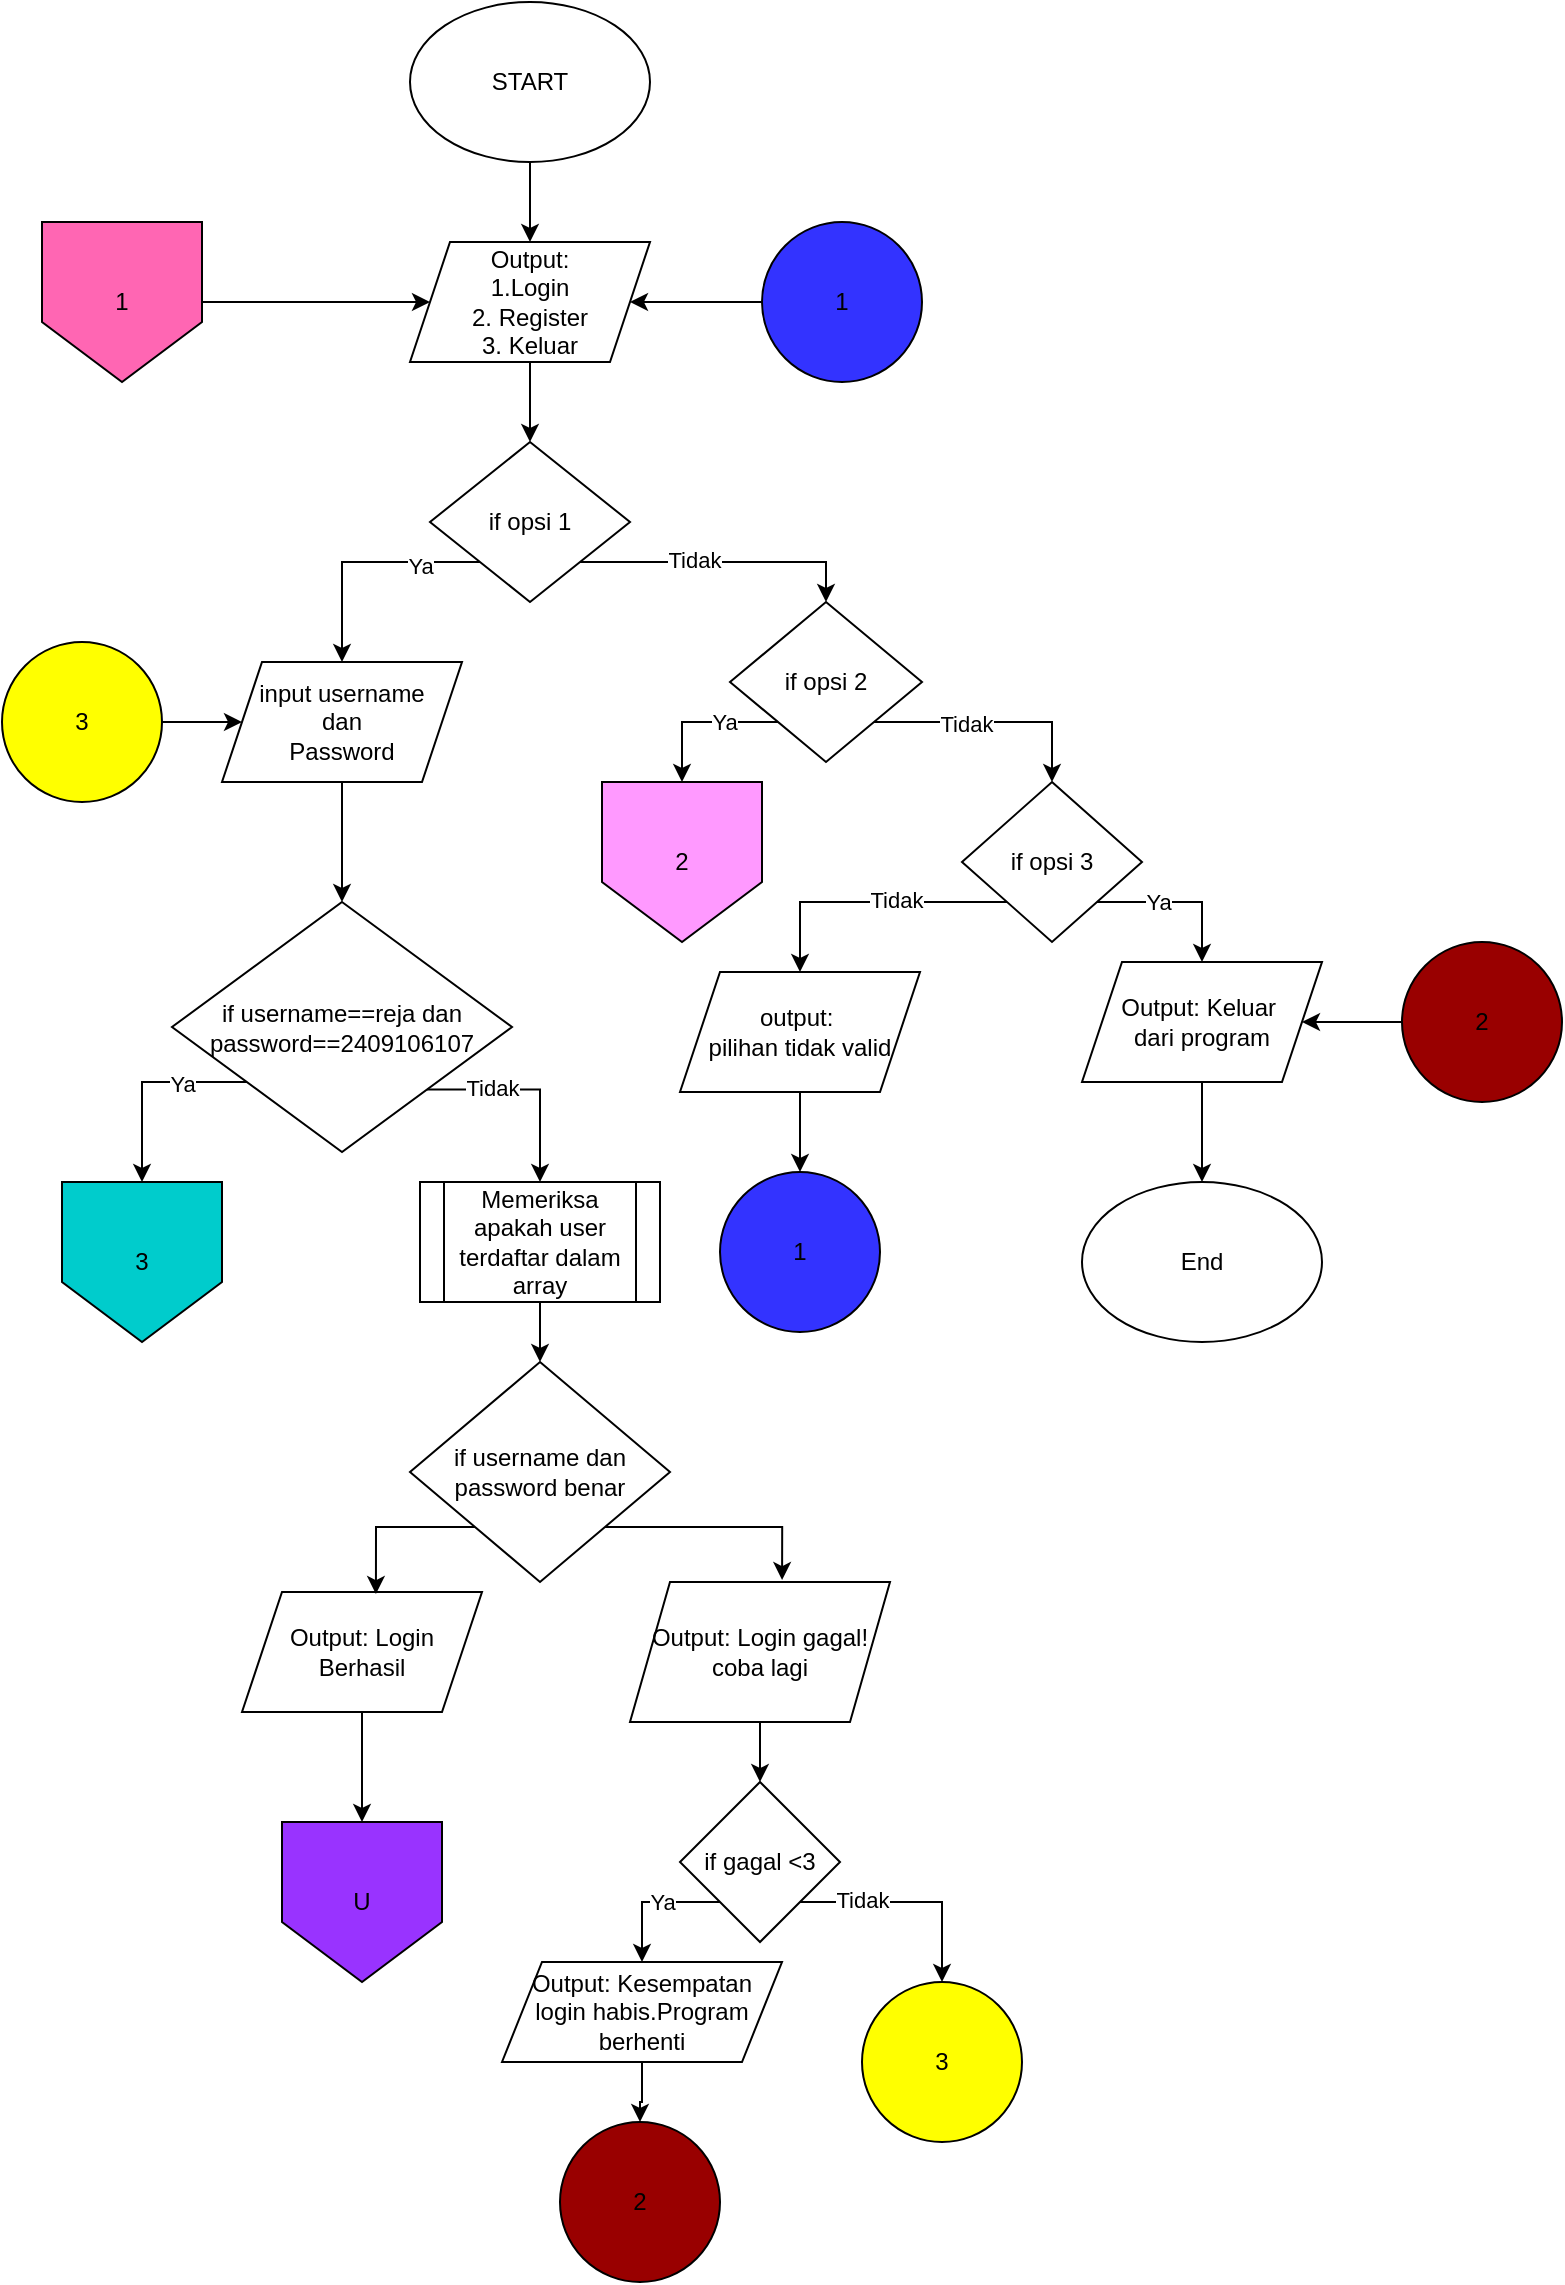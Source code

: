 <mxfile version="26.2.14" pages="11">
  <diagram name="Halaman-1" id="B8eb32I0UxoTYX_Jmxpi">
    <mxGraphModel dx="1113" dy="511" grid="1" gridSize="10" guides="1" tooltips="1" connect="1" arrows="1" fold="1" page="1" pageScale="1" pageWidth="827" pageHeight="1169" math="0" shadow="0">
      <root>
        <mxCell id="0" />
        <mxCell id="1" parent="0" />
        <mxCell id="Mgab2Ct2U_YsHyoSqNR2-1" style="edgeStyle=orthogonalEdgeStyle;rounded=0;orthogonalLoop=1;jettySize=auto;html=1;exitX=0.5;exitY=1;exitDx=0;exitDy=0;entryX=0.5;entryY=0;entryDx=0;entryDy=0;" edge="1" parent="1" source="Mgab2Ct2U_YsHyoSqNR2-2" target="Mgab2Ct2U_YsHyoSqNR2-4">
          <mxGeometry relative="1" as="geometry" />
        </mxCell>
        <mxCell id="Mgab2Ct2U_YsHyoSqNR2-2" value="START" style="ellipse;whiteSpace=wrap;html=1;" vertex="1" parent="1">
          <mxGeometry x="244" width="120" height="80" as="geometry" />
        </mxCell>
        <mxCell id="Mgab2Ct2U_YsHyoSqNR2-3" value="" style="edgeStyle=orthogonalEdgeStyle;rounded=0;orthogonalLoop=1;jettySize=auto;html=1;" edge="1" parent="1" source="Mgab2Ct2U_YsHyoSqNR2-4" target="Mgab2Ct2U_YsHyoSqNR2-9">
          <mxGeometry relative="1" as="geometry" />
        </mxCell>
        <mxCell id="Mgab2Ct2U_YsHyoSqNR2-4" value="Output:&lt;div&gt;1.Login&lt;/div&gt;&lt;div&gt;2. Register&lt;/div&gt;&lt;div&gt;3. Keluar&lt;/div&gt;" style="shape=parallelogram;perimeter=parallelogramPerimeter;whiteSpace=wrap;html=1;fixedSize=1;" vertex="1" parent="1">
          <mxGeometry x="244" y="120" width="120" height="60" as="geometry" />
        </mxCell>
        <mxCell id="Mgab2Ct2U_YsHyoSqNR2-5" style="edgeStyle=orthogonalEdgeStyle;rounded=0;orthogonalLoop=1;jettySize=auto;html=1;exitX=0;exitY=1;exitDx=0;exitDy=0;" edge="1" parent="1" source="Mgab2Ct2U_YsHyoSqNR2-9" target="Mgab2Ct2U_YsHyoSqNR2-11">
          <mxGeometry relative="1" as="geometry">
            <Array as="points">
              <mxPoint x="210" y="280" />
            </Array>
          </mxGeometry>
        </mxCell>
        <mxCell id="Mgab2Ct2U_YsHyoSqNR2-6" value="Ya" style="edgeLabel;html=1;align=center;verticalAlign=middle;resizable=0;points=[];" vertex="1" connectable="0" parent="Mgab2Ct2U_YsHyoSqNR2-5">
          <mxGeometry x="-0.496" y="2" relative="1" as="geometry">
            <mxPoint as="offset" />
          </mxGeometry>
        </mxCell>
        <mxCell id="Mgab2Ct2U_YsHyoSqNR2-7" style="edgeStyle=orthogonalEdgeStyle;rounded=0;orthogonalLoop=1;jettySize=auto;html=1;exitX=1;exitY=1;exitDx=0;exitDy=0;entryX=0.5;entryY=0;entryDx=0;entryDy=0;" edge="1" parent="1" source="Mgab2Ct2U_YsHyoSqNR2-9" target="Mgab2Ct2U_YsHyoSqNR2-36">
          <mxGeometry relative="1" as="geometry" />
        </mxCell>
        <mxCell id="Mgab2Ct2U_YsHyoSqNR2-8" value="Tidak" style="edgeLabel;html=1;align=center;verticalAlign=middle;resizable=0;points=[];" vertex="1" connectable="0" parent="Mgab2Ct2U_YsHyoSqNR2-7">
          <mxGeometry x="-0.212" y="1" relative="1" as="geometry">
            <mxPoint as="offset" />
          </mxGeometry>
        </mxCell>
        <mxCell id="Mgab2Ct2U_YsHyoSqNR2-9" value="if opsi 1" style="rhombus;whiteSpace=wrap;html=1;" vertex="1" parent="1">
          <mxGeometry x="254" y="220" width="100" height="80" as="geometry" />
        </mxCell>
        <mxCell id="Mgab2Ct2U_YsHyoSqNR2-10" value="" style="edgeStyle=orthogonalEdgeStyle;rounded=0;orthogonalLoop=1;jettySize=auto;html=1;" edge="1" parent="1" source="Mgab2Ct2U_YsHyoSqNR2-11" target="Mgab2Ct2U_YsHyoSqNR2-16">
          <mxGeometry relative="1" as="geometry" />
        </mxCell>
        <mxCell id="Mgab2Ct2U_YsHyoSqNR2-11" value="input username&lt;div&gt;dan&lt;/div&gt;&lt;div&gt;Password&lt;/div&gt;" style="shape=parallelogram;perimeter=parallelogramPerimeter;whiteSpace=wrap;html=1;fixedSize=1;" vertex="1" parent="1">
          <mxGeometry x="150" y="330" width="120" height="60" as="geometry" />
        </mxCell>
        <mxCell id="Mgab2Ct2U_YsHyoSqNR2-12" style="edgeStyle=orthogonalEdgeStyle;rounded=0;orthogonalLoop=1;jettySize=auto;html=1;exitX=1;exitY=1;exitDx=0;exitDy=0;entryX=0.5;entryY=0;entryDx=0;entryDy=0;" edge="1" parent="1" source="Mgab2Ct2U_YsHyoSqNR2-16" target="Mgab2Ct2U_YsHyoSqNR2-19">
          <mxGeometry relative="1" as="geometry">
            <Array as="points">
              <mxPoint x="309" y="544" />
            </Array>
          </mxGeometry>
        </mxCell>
        <mxCell id="Mgab2Ct2U_YsHyoSqNR2-13" value="Tidak" style="edgeLabel;html=1;align=center;verticalAlign=middle;resizable=0;points=[];" vertex="1" connectable="0" parent="Mgab2Ct2U_YsHyoSqNR2-12">
          <mxGeometry x="-0.367" y="1" relative="1" as="geometry">
            <mxPoint as="offset" />
          </mxGeometry>
        </mxCell>
        <mxCell id="Mgab2Ct2U_YsHyoSqNR2-14" style="edgeStyle=orthogonalEdgeStyle;rounded=0;orthogonalLoop=1;jettySize=auto;html=1;exitX=0;exitY=1;exitDx=0;exitDy=0;entryX=0.5;entryY=0;entryDx=0;entryDy=0;" edge="1" parent="1" source="Mgab2Ct2U_YsHyoSqNR2-16" target="Mgab2Ct2U_YsHyoSqNR2-20">
          <mxGeometry relative="1" as="geometry">
            <Array as="points">
              <mxPoint x="168" y="540" />
              <mxPoint x="110" y="540" />
            </Array>
          </mxGeometry>
        </mxCell>
        <mxCell id="Mgab2Ct2U_YsHyoSqNR2-15" value="Ya" style="edgeLabel;html=1;align=center;verticalAlign=middle;resizable=0;points=[];" vertex="1" connectable="0" parent="Mgab2Ct2U_YsHyoSqNR2-14">
          <mxGeometry x="-0.258" y="1" relative="1" as="geometry">
            <mxPoint as="offset" />
          </mxGeometry>
        </mxCell>
        <mxCell id="Mgab2Ct2U_YsHyoSqNR2-16" value="if username==reja dan&lt;div&gt;password==2409106107&lt;/div&gt;" style="rhombus;whiteSpace=wrap;html=1;" vertex="1" parent="1">
          <mxGeometry x="125" y="450" width="170" height="125" as="geometry" />
        </mxCell>
        <mxCell id="Mgab2Ct2U_YsHyoSqNR2-17" value="if username dan password benar" style="rhombus;whiteSpace=wrap;html=1;rounded=0;" vertex="1" parent="1">
          <mxGeometry x="244" y="680" width="130" height="110" as="geometry" />
        </mxCell>
        <mxCell id="Mgab2Ct2U_YsHyoSqNR2-18" style="edgeStyle=orthogonalEdgeStyle;rounded=0;orthogonalLoop=1;jettySize=auto;html=1;exitX=0.5;exitY=1;exitDx=0;exitDy=0;entryX=0.5;entryY=0;entryDx=0;entryDy=0;" edge="1" parent="1" source="Mgab2Ct2U_YsHyoSqNR2-19" target="Mgab2Ct2U_YsHyoSqNR2-17">
          <mxGeometry relative="1" as="geometry" />
        </mxCell>
        <mxCell id="Mgab2Ct2U_YsHyoSqNR2-19" value="Memeriksa apakah user terdaftar dalam array" style="shape=process;whiteSpace=wrap;html=1;backgroundOutline=1;" vertex="1" parent="1">
          <mxGeometry x="249" y="590" width="120" height="60" as="geometry" />
        </mxCell>
        <mxCell id="Mgab2Ct2U_YsHyoSqNR2-20" value="3" style="shape=offPageConnector;whiteSpace=wrap;html=1;fillColor=#00CCCC;" vertex="1" parent="1">
          <mxGeometry x="70" y="590" width="80" height="80" as="geometry" />
        </mxCell>
        <mxCell id="Mgab2Ct2U_YsHyoSqNR2-21" style="edgeStyle=orthogonalEdgeStyle;rounded=0;orthogonalLoop=1;jettySize=auto;html=1;exitX=0.5;exitY=1;exitDx=0;exitDy=0;entryX=0.5;entryY=0;entryDx=0;entryDy=0;" edge="1" parent="1" source="Mgab2Ct2U_YsHyoSqNR2-22" target="Mgab2Ct2U_YsHyoSqNR2-28">
          <mxGeometry relative="1" as="geometry" />
        </mxCell>
        <mxCell id="Mgab2Ct2U_YsHyoSqNR2-22" value="Output: Login gagal! coba lagi" style="shape=parallelogram;perimeter=parallelogramPerimeter;whiteSpace=wrap;html=1;fixedSize=1;" vertex="1" parent="1">
          <mxGeometry x="354" y="790" width="130" height="70" as="geometry" />
        </mxCell>
        <mxCell id="Mgab2Ct2U_YsHyoSqNR2-23" style="edgeStyle=orthogonalEdgeStyle;rounded=0;orthogonalLoop=1;jettySize=auto;html=1;exitX=1;exitY=1;exitDx=0;exitDy=0;entryX=0.585;entryY=-0.014;entryDx=0;entryDy=0;entryPerimeter=0;" edge="1" parent="1" source="Mgab2Ct2U_YsHyoSqNR2-17" target="Mgab2Ct2U_YsHyoSqNR2-22">
          <mxGeometry relative="1" as="geometry">
            <Array as="points">
              <mxPoint x="430" y="763" />
            </Array>
          </mxGeometry>
        </mxCell>
        <mxCell id="Mgab2Ct2U_YsHyoSqNR2-24" style="edgeStyle=orthogonalEdgeStyle;rounded=0;orthogonalLoop=1;jettySize=auto;html=1;exitX=1;exitY=1;exitDx=0;exitDy=0;entryX=0.5;entryY=0;entryDx=0;entryDy=0;" edge="1" parent="1" source="Mgab2Ct2U_YsHyoSqNR2-28" target="Mgab2Ct2U_YsHyoSqNR2-61">
          <mxGeometry relative="1" as="geometry">
            <mxPoint x="505" y="990" as="targetPoint" />
          </mxGeometry>
        </mxCell>
        <mxCell id="Mgab2Ct2U_YsHyoSqNR2-25" value="Tidak" style="edgeLabel;html=1;align=center;verticalAlign=middle;resizable=0;points=[];" vertex="1" connectable="0" parent="Mgab2Ct2U_YsHyoSqNR2-24">
          <mxGeometry x="-0.454" y="1" relative="1" as="geometry">
            <mxPoint as="offset" />
          </mxGeometry>
        </mxCell>
        <mxCell id="Mgab2Ct2U_YsHyoSqNR2-26" style="edgeStyle=orthogonalEdgeStyle;rounded=0;orthogonalLoop=1;jettySize=auto;html=1;exitX=0;exitY=1;exitDx=0;exitDy=0;entryX=0.5;entryY=0;entryDx=0;entryDy=0;" edge="1" parent="1" source="Mgab2Ct2U_YsHyoSqNR2-28" target="Mgab2Ct2U_YsHyoSqNR2-30">
          <mxGeometry relative="1" as="geometry">
            <Array as="points">
              <mxPoint x="360" y="950" />
            </Array>
          </mxGeometry>
        </mxCell>
        <mxCell id="Mgab2Ct2U_YsHyoSqNR2-27" value="Ya" style="edgeLabel;html=1;align=center;verticalAlign=middle;resizable=0;points=[];" vertex="1" connectable="0" parent="Mgab2Ct2U_YsHyoSqNR2-26">
          <mxGeometry x="-0.159" relative="1" as="geometry">
            <mxPoint as="offset" />
          </mxGeometry>
        </mxCell>
        <mxCell id="Mgab2Ct2U_YsHyoSqNR2-28" value="if gagal &amp;lt;3" style="rhombus;whiteSpace=wrap;html=1;" vertex="1" parent="1">
          <mxGeometry x="379" y="890" width="80" height="80" as="geometry" />
        </mxCell>
        <mxCell id="Mgab2Ct2U_YsHyoSqNR2-29" value="" style="edgeStyle=orthogonalEdgeStyle;rounded=0;orthogonalLoop=1;jettySize=auto;html=1;" edge="1" parent="1" source="Mgab2Ct2U_YsHyoSqNR2-30" target="Mgab2Ct2U_YsHyoSqNR2-58">
          <mxGeometry relative="1" as="geometry" />
        </mxCell>
        <mxCell id="Mgab2Ct2U_YsHyoSqNR2-30" value="Output: Kesempatan login habis.Program berhenti" style="shape=parallelogram;perimeter=parallelogramPerimeter;whiteSpace=wrap;html=1;fixedSize=1;" vertex="1" parent="1">
          <mxGeometry x="290" y="980" width="140" height="50" as="geometry" />
        </mxCell>
        <mxCell id="Mgab2Ct2U_YsHyoSqNR2-31" value="U" style="shape=offPageConnector;whiteSpace=wrap;html=1;fillColor=#9933FF;" vertex="1" parent="1">
          <mxGeometry x="180" y="910" width="80" height="80" as="geometry" />
        </mxCell>
        <mxCell id="Mgab2Ct2U_YsHyoSqNR2-32" style="edgeStyle=orthogonalEdgeStyle;rounded=0;orthogonalLoop=1;jettySize=auto;html=1;exitX=0;exitY=1;exitDx=0;exitDy=0;" edge="1" parent="1" source="Mgab2Ct2U_YsHyoSqNR2-36" target="Mgab2Ct2U_YsHyoSqNR2-37">
          <mxGeometry relative="1" as="geometry">
            <Array as="points">
              <mxPoint x="380" y="360" />
            </Array>
          </mxGeometry>
        </mxCell>
        <mxCell id="Mgab2Ct2U_YsHyoSqNR2-33" value="Ya" style="edgeLabel;html=1;align=center;verticalAlign=middle;resizable=0;points=[];" vertex="1" connectable="0" parent="Mgab2Ct2U_YsHyoSqNR2-32">
          <mxGeometry x="-0.313" relative="1" as="geometry">
            <mxPoint as="offset" />
          </mxGeometry>
        </mxCell>
        <mxCell id="Mgab2Ct2U_YsHyoSqNR2-34" style="edgeStyle=orthogonalEdgeStyle;rounded=0;orthogonalLoop=1;jettySize=auto;html=1;exitX=1;exitY=1;exitDx=0;exitDy=0;entryX=0.5;entryY=0;entryDx=0;entryDy=0;" edge="1" parent="1" source="Mgab2Ct2U_YsHyoSqNR2-36" target="Mgab2Ct2U_YsHyoSqNR2-42">
          <mxGeometry relative="1" as="geometry" />
        </mxCell>
        <mxCell id="Mgab2Ct2U_YsHyoSqNR2-35" value="Tidak" style="edgeLabel;html=1;align=center;verticalAlign=middle;resizable=0;points=[];" vertex="1" connectable="0" parent="Mgab2Ct2U_YsHyoSqNR2-34">
          <mxGeometry x="-0.227" y="-1" relative="1" as="geometry">
            <mxPoint as="offset" />
          </mxGeometry>
        </mxCell>
        <mxCell id="Mgab2Ct2U_YsHyoSqNR2-36" value="if opsi 2" style="rhombus;whiteSpace=wrap;html=1;" vertex="1" parent="1">
          <mxGeometry x="404" y="300" width="96" height="80" as="geometry" />
        </mxCell>
        <mxCell id="Mgab2Ct2U_YsHyoSqNR2-37" value="2" style="shape=offPageConnector;whiteSpace=wrap;html=1;size=0.375;fillColor=#FF99FF;" vertex="1" parent="1">
          <mxGeometry x="340" y="390" width="80" height="80" as="geometry" />
        </mxCell>
        <mxCell id="Mgab2Ct2U_YsHyoSqNR2-38" style="edgeStyle=orthogonalEdgeStyle;rounded=0;orthogonalLoop=1;jettySize=auto;html=1;exitX=1;exitY=1;exitDx=0;exitDy=0;entryX=0.5;entryY=0;entryDx=0;entryDy=0;" edge="1" parent="1" source="Mgab2Ct2U_YsHyoSqNR2-42" target="Mgab2Ct2U_YsHyoSqNR2-46">
          <mxGeometry relative="1" as="geometry">
            <Array as="points">
              <mxPoint x="640" y="450" />
            </Array>
          </mxGeometry>
        </mxCell>
        <mxCell id="Mgab2Ct2U_YsHyoSqNR2-39" value="Ya" style="edgeLabel;html=1;align=center;verticalAlign=middle;resizable=0;points=[];" vertex="1" connectable="0" parent="Mgab2Ct2U_YsHyoSqNR2-38">
          <mxGeometry x="-0.265" y="-1" relative="1" as="geometry">
            <mxPoint y="-1" as="offset" />
          </mxGeometry>
        </mxCell>
        <mxCell id="Mgab2Ct2U_YsHyoSqNR2-40" style="edgeStyle=orthogonalEdgeStyle;rounded=0;orthogonalLoop=1;jettySize=auto;html=1;exitX=0;exitY=1;exitDx=0;exitDy=0;entryX=0.5;entryY=0;entryDx=0;entryDy=0;" edge="1" parent="1" source="Mgab2Ct2U_YsHyoSqNR2-42" target="Mgab2Ct2U_YsHyoSqNR2-44">
          <mxGeometry relative="1" as="geometry" />
        </mxCell>
        <mxCell id="Mgab2Ct2U_YsHyoSqNR2-41" value="Tidak" style="edgeLabel;html=1;align=center;verticalAlign=middle;resizable=0;points=[];" vertex="1" connectable="0" parent="Mgab2Ct2U_YsHyoSqNR2-40">
          <mxGeometry x="-0.199" y="-1" relative="1" as="geometry">
            <mxPoint as="offset" />
          </mxGeometry>
        </mxCell>
        <mxCell id="Mgab2Ct2U_YsHyoSqNR2-42" value="if opsi 3" style="rhombus;whiteSpace=wrap;html=1;" vertex="1" parent="1">
          <mxGeometry x="520" y="390" width="90" height="80" as="geometry" />
        </mxCell>
        <mxCell id="Mgab2Ct2U_YsHyoSqNR2-43" value="" style="edgeStyle=orthogonalEdgeStyle;rounded=0;orthogonalLoop=1;jettySize=auto;html=1;" edge="1" parent="1" source="Mgab2Ct2U_YsHyoSqNR2-44" target="Mgab2Ct2U_YsHyoSqNR2-57">
          <mxGeometry relative="1" as="geometry" />
        </mxCell>
        <mxCell id="Mgab2Ct2U_YsHyoSqNR2-44" value="output:&amp;nbsp;&lt;div&gt;pilihan tidak valid&lt;/div&gt;" style="shape=parallelogram;perimeter=parallelogramPerimeter;whiteSpace=wrap;html=1;fixedSize=1;" vertex="1" parent="1">
          <mxGeometry x="379" y="485" width="120" height="60" as="geometry" />
        </mxCell>
        <mxCell id="Mgab2Ct2U_YsHyoSqNR2-45" style="edgeStyle=orthogonalEdgeStyle;rounded=0;orthogonalLoop=1;jettySize=auto;html=1;exitX=0.5;exitY=1;exitDx=0;exitDy=0;entryX=0.5;entryY=0;entryDx=0;entryDy=0;" edge="1" parent="1" source="Mgab2Ct2U_YsHyoSqNR2-46" target="Mgab2Ct2U_YsHyoSqNR2-47">
          <mxGeometry relative="1" as="geometry" />
        </mxCell>
        <mxCell id="Mgab2Ct2U_YsHyoSqNR2-46" value="Output: Keluar&amp;nbsp;&lt;div&gt;dari program&lt;/div&gt;" style="shape=parallelogram;perimeter=parallelogramPerimeter;whiteSpace=wrap;html=1;fixedSize=1;" vertex="1" parent="1">
          <mxGeometry x="580" y="480" width="120" height="60" as="geometry" />
        </mxCell>
        <mxCell id="Mgab2Ct2U_YsHyoSqNR2-47" value="End" style="ellipse;whiteSpace=wrap;html=1;" vertex="1" parent="1">
          <mxGeometry x="580" y="590" width="120" height="80" as="geometry" />
        </mxCell>
        <mxCell id="Mgab2Ct2U_YsHyoSqNR2-48" style="edgeStyle=orthogonalEdgeStyle;rounded=0;orthogonalLoop=1;jettySize=auto;html=1;exitX=1;exitY=0.5;exitDx=0;exitDy=0;entryX=0;entryY=0.5;entryDx=0;entryDy=0;" edge="1" parent="1" source="Mgab2Ct2U_YsHyoSqNR2-49" target="Mgab2Ct2U_YsHyoSqNR2-4">
          <mxGeometry relative="1" as="geometry" />
        </mxCell>
        <mxCell id="Mgab2Ct2U_YsHyoSqNR2-49" value="1" style="shape=offPageConnector;whiteSpace=wrap;html=1;fillColor=#FF66B3;" vertex="1" parent="1">
          <mxGeometry x="60" y="110" width="80" height="80" as="geometry" />
        </mxCell>
        <mxCell id="Mgab2Ct2U_YsHyoSqNR2-50" style="edgeStyle=orthogonalEdgeStyle;rounded=0;orthogonalLoop=1;jettySize=auto;html=1;exitX=0.5;exitY=1;exitDx=0;exitDy=0;" edge="1" parent="1" source="Mgab2Ct2U_YsHyoSqNR2-51" target="Mgab2Ct2U_YsHyoSqNR2-31">
          <mxGeometry relative="1" as="geometry" />
        </mxCell>
        <mxCell id="Mgab2Ct2U_YsHyoSqNR2-51" value="Output: Login Berhasil" style="shape=parallelogram;perimeter=parallelogramPerimeter;whiteSpace=wrap;html=1;fixedSize=1;" vertex="1" parent="1">
          <mxGeometry x="160" y="795" width="120" height="60" as="geometry" />
        </mxCell>
        <mxCell id="Mgab2Ct2U_YsHyoSqNR2-52" style="edgeStyle=orthogonalEdgeStyle;rounded=0;orthogonalLoop=1;jettySize=auto;html=1;exitX=0;exitY=1;exitDx=0;exitDy=0;entryX=0.558;entryY=0.017;entryDx=0;entryDy=0;entryPerimeter=0;" edge="1" parent="1" source="Mgab2Ct2U_YsHyoSqNR2-17" target="Mgab2Ct2U_YsHyoSqNR2-51">
          <mxGeometry relative="1" as="geometry">
            <Array as="points">
              <mxPoint x="227" y="763" />
            </Array>
          </mxGeometry>
        </mxCell>
        <mxCell id="Mgab2Ct2U_YsHyoSqNR2-53" style="edgeStyle=orthogonalEdgeStyle;rounded=0;orthogonalLoop=1;jettySize=auto;html=1;exitX=0;exitY=0.5;exitDx=0;exitDy=0;" edge="1" parent="1" source="Mgab2Ct2U_YsHyoSqNR2-54" target="Mgab2Ct2U_YsHyoSqNR2-46">
          <mxGeometry relative="1" as="geometry" />
        </mxCell>
        <mxCell id="Mgab2Ct2U_YsHyoSqNR2-54" value="2" style="ellipse;whiteSpace=wrap;html=1;aspect=fixed;fillColor=#990000;" vertex="1" parent="1">
          <mxGeometry x="740" y="470" width="80" height="80" as="geometry" />
        </mxCell>
        <mxCell id="Mgab2Ct2U_YsHyoSqNR2-55" style="edgeStyle=orthogonalEdgeStyle;rounded=0;orthogonalLoop=1;jettySize=auto;html=1;exitX=0;exitY=0.5;exitDx=0;exitDy=0;entryX=1;entryY=0.5;entryDx=0;entryDy=0;" edge="1" parent="1" source="Mgab2Ct2U_YsHyoSqNR2-56" target="Mgab2Ct2U_YsHyoSqNR2-4">
          <mxGeometry relative="1" as="geometry" />
        </mxCell>
        <mxCell id="Mgab2Ct2U_YsHyoSqNR2-56" value="1" style="ellipse;whiteSpace=wrap;html=1;aspect=fixed;fillColor=#3333FF;" vertex="1" parent="1">
          <mxGeometry x="420" y="110" width="80" height="80" as="geometry" />
        </mxCell>
        <mxCell id="Mgab2Ct2U_YsHyoSqNR2-57" value="1" style="ellipse;whiteSpace=wrap;html=1;fillColor=#3333FF;" vertex="1" parent="1">
          <mxGeometry x="399" y="585" width="80" height="80" as="geometry" />
        </mxCell>
        <mxCell id="Mgab2Ct2U_YsHyoSqNR2-58" value="2" style="ellipse;whiteSpace=wrap;html=1;fillColor=#990000;" vertex="1" parent="1">
          <mxGeometry x="319" y="1060" width="80" height="80" as="geometry" />
        </mxCell>
        <mxCell id="Mgab2Ct2U_YsHyoSqNR2-59" style="edgeStyle=orthogonalEdgeStyle;rounded=0;orthogonalLoop=1;jettySize=auto;html=1;exitX=1;exitY=0.5;exitDx=0;exitDy=0;entryX=0;entryY=0.5;entryDx=0;entryDy=0;" edge="1" parent="1" source="Mgab2Ct2U_YsHyoSqNR2-60" target="Mgab2Ct2U_YsHyoSqNR2-11">
          <mxGeometry relative="1" as="geometry" />
        </mxCell>
        <mxCell id="Mgab2Ct2U_YsHyoSqNR2-60" value="3" style="ellipse;whiteSpace=wrap;html=1;aspect=fixed;fillColor=#FFFF00;" vertex="1" parent="1">
          <mxGeometry x="40" y="320" width="80" height="80" as="geometry" />
        </mxCell>
        <mxCell id="Mgab2Ct2U_YsHyoSqNR2-61" value="3" style="ellipse;whiteSpace=wrap;html=1;aspect=fixed;fillColor=#FFFF00;" vertex="1" parent="1">
          <mxGeometry x="470" y="990" width="80" height="80" as="geometry" />
        </mxCell>
      </root>
    </mxGraphModel>
  </diagram>
  <diagram id="4P8m6OJw1BHLDk-4JAsu" name="Halaman-2">
    <mxGraphModel dx="1113" dy="511" grid="1" gridSize="10" guides="1" tooltips="1" connect="1" arrows="1" fold="1" page="1" pageScale="1" pageWidth="827" pageHeight="1169" math="0" shadow="0">
      <root>
        <mxCell id="0" />
        <mxCell id="1" parent="0" />
        <mxCell id="yrhQVuTFOCzjGpg-53I1-1" style="edgeStyle=orthogonalEdgeStyle;rounded=0;orthogonalLoop=1;jettySize=auto;html=1;exitX=0.5;exitY=1;exitDx=0;exitDy=0;entryX=0.5;entryY=0;entryDx=0;entryDy=0;" edge="1" parent="1" source="yrhQVuTFOCzjGpg-53I1-2" target="yrhQVuTFOCzjGpg-53I1-4">
          <mxGeometry relative="1" as="geometry" />
        </mxCell>
        <mxCell id="yrhQVuTFOCzjGpg-53I1-2" value="2" style="shape=offPageConnector;whiteSpace=wrap;html=1;fillColor=#FF99FF;" vertex="1" parent="1">
          <mxGeometry x="390" y="80" width="80" height="80" as="geometry" />
        </mxCell>
        <mxCell id="yrhQVuTFOCzjGpg-53I1-3" value="" style="edgeStyle=orthogonalEdgeStyle;rounded=0;orthogonalLoop=1;jettySize=auto;html=1;" edge="1" parent="1" source="yrhQVuTFOCzjGpg-53I1-4" target="yrhQVuTFOCzjGpg-53I1-6">
          <mxGeometry relative="1" as="geometry" />
        </mxCell>
        <mxCell id="yrhQVuTFOCzjGpg-53I1-4" value="output: Masukan Username dan Password" style="shape=parallelogram;perimeter=parallelogramPerimeter;whiteSpace=wrap;html=1;fixedSize=1;" vertex="1" parent="1">
          <mxGeometry x="370" y="210" width="120" height="60" as="geometry" />
        </mxCell>
        <mxCell id="yrhQVuTFOCzjGpg-53I1-5" value="" style="edgeStyle=orthogonalEdgeStyle;rounded=0;orthogonalLoop=1;jettySize=auto;html=1;" edge="1" parent="1" source="yrhQVuTFOCzjGpg-53I1-6" target="yrhQVuTFOCzjGpg-53I1-11">
          <mxGeometry relative="1" as="geometry" />
        </mxCell>
        <mxCell id="yrhQVuTFOCzjGpg-53I1-6" value="menyimpan ke array" style="shape=process;whiteSpace=wrap;html=1;backgroundOutline=1;" vertex="1" parent="1">
          <mxGeometry x="370" y="310" width="120" height="60" as="geometry" />
        </mxCell>
        <mxCell id="yrhQVuTFOCzjGpg-53I1-7" style="edgeStyle=orthogonalEdgeStyle;rounded=0;orthogonalLoop=1;jettySize=auto;html=1;exitX=0;exitY=1;exitDx=0;exitDy=0;entryX=0.5;entryY=0;entryDx=0;entryDy=0;" edge="1" parent="1" source="yrhQVuTFOCzjGpg-53I1-11" target="yrhQVuTFOCzjGpg-53I1-13">
          <mxGeometry relative="1" as="geometry">
            <Array as="points">
              <mxPoint x="340" y="520" />
            </Array>
          </mxGeometry>
        </mxCell>
        <mxCell id="yrhQVuTFOCzjGpg-53I1-8" value="Ya" style="edgeLabel;html=1;align=center;verticalAlign=middle;resizable=0;points=[];" vertex="1" connectable="0" parent="yrhQVuTFOCzjGpg-53I1-7">
          <mxGeometry x="-0.444" y="1" relative="1" as="geometry">
            <mxPoint x="1" as="offset" />
          </mxGeometry>
        </mxCell>
        <mxCell id="yrhQVuTFOCzjGpg-53I1-9" style="edgeStyle=orthogonalEdgeStyle;rounded=0;orthogonalLoop=1;jettySize=auto;html=1;exitX=1;exitY=1;exitDx=0;exitDy=0;entryX=0.5;entryY=0;entryDx=0;entryDy=0;" edge="1" parent="1" source="yrhQVuTFOCzjGpg-53I1-11" target="yrhQVuTFOCzjGpg-53I1-15">
          <mxGeometry relative="1" as="geometry">
            <Array as="points">
              <mxPoint x="530" y="520" />
            </Array>
          </mxGeometry>
        </mxCell>
        <mxCell id="yrhQVuTFOCzjGpg-53I1-10" value="Tidak" style="edgeLabel;html=1;align=center;verticalAlign=middle;resizable=0;points=[];" vertex="1" connectable="0" parent="yrhQVuTFOCzjGpg-53I1-9">
          <mxGeometry x="-0.422" y="-1" relative="1" as="geometry">
            <mxPoint as="offset" />
          </mxGeometry>
        </mxCell>
        <mxCell id="yrhQVuTFOCzjGpg-53I1-11" value="if jumlah user &amp;gt;= max user" style="rhombus;whiteSpace=wrap;html=1;" vertex="1" parent="1">
          <mxGeometry x="355" y="430" width="150" height="120" as="geometry" />
        </mxCell>
        <mxCell id="yrhQVuTFOCzjGpg-53I1-12" style="edgeStyle=orthogonalEdgeStyle;rounded=0;orthogonalLoop=1;jettySize=auto;html=1;exitX=0.5;exitY=1;exitDx=0;exitDy=0;entryX=0.5;entryY=0;entryDx=0;entryDy=0;" edge="1" parent="1" source="yrhQVuTFOCzjGpg-53I1-13" target="yrhQVuTFOCzjGpg-53I1-16">
          <mxGeometry relative="1" as="geometry" />
        </mxCell>
        <mxCell id="yrhQVuTFOCzjGpg-53I1-13" value="output: Kapasitas Penuh" style="shape=parallelogram;perimeter=parallelogramPerimeter;whiteSpace=wrap;html=1;fixedSize=1;" vertex="1" parent="1">
          <mxGeometry x="280" y="570" width="120" height="60" as="geometry" />
        </mxCell>
        <mxCell id="yrhQVuTFOCzjGpg-53I1-14" style="edgeStyle=orthogonalEdgeStyle;rounded=0;orthogonalLoop=1;jettySize=auto;html=1;exitX=0.5;exitY=1;exitDx=0;exitDy=0;" edge="1" parent="1" source="yrhQVuTFOCzjGpg-53I1-15" target="yrhQVuTFOCzjGpg-53I1-17">
          <mxGeometry relative="1" as="geometry" />
        </mxCell>
        <mxCell id="yrhQVuTFOCzjGpg-53I1-15" value="Output: Registrasi Berhasil" style="shape=parallelogram;perimeter=parallelogramPerimeter;whiteSpace=wrap;html=1;fixedSize=1;" vertex="1" parent="1">
          <mxGeometry x="470" y="570" width="120" height="60" as="geometry" />
        </mxCell>
        <mxCell id="yrhQVuTFOCzjGpg-53I1-16" value="1" style="shape=offPageConnector;whiteSpace=wrap;html=1;fillColor=#FF66B3;" vertex="1" parent="1">
          <mxGeometry x="300" y="680" width="80" height="80" as="geometry" />
        </mxCell>
        <mxCell id="yrhQVuTFOCzjGpg-53I1-17" value="1" style="shape=offPageConnector;whiteSpace=wrap;html=1;fillColor=#FF66B3;" vertex="1" parent="1">
          <mxGeometry x="490" y="680" width="80" height="80" as="geometry" />
        </mxCell>
      </root>
    </mxGraphModel>
  </diagram>
  <diagram id="_0nqFdIV5iyutQbgwu0d" name="Halaman-3">
    <mxGraphModel dx="1111" dy="477" grid="1" gridSize="10" guides="1" tooltips="1" connect="1" arrows="1" fold="1" page="1" pageScale="1" pageWidth="827" pageHeight="1169" math="0" shadow="0">
      <root>
        <mxCell id="0" />
        <mxCell id="1" parent="0" />
        <mxCell id="oQb5eg6xyl--IfnRgpuu-1" value="3" style="shape=offPageConnector;whiteSpace=wrap;html=1;fillColor=#00CCCC;" parent="1" vertex="1">
          <mxGeometry x="400" y="40" width="80" height="80" as="geometry" />
        </mxCell>
        <mxCell id="oQb5eg6xyl--IfnRgpuu-2" style="edgeStyle=orthogonalEdgeStyle;rounded=0;orthogonalLoop=1;jettySize=auto;html=1;exitX=0.5;exitY=1;exitDx=0;exitDy=0;entryX=0.5;entryY=0;entryDx=0;entryDy=0;" parent="1" source="oQb5eg6xyl--IfnRgpuu-3" target="oQb5eg6xyl--IfnRgpuu-8" edge="1">
          <mxGeometry relative="1" as="geometry" />
        </mxCell>
        <mxCell id="oQb5eg6xyl--IfnRgpuu-3" value="Output:Menu Vapestore&lt;div&gt;1.Tampilkan Barang&lt;/div&gt;&lt;div&gt;2.Tambah Barang&lt;/div&gt;&lt;div&gt;3.Ubah Barang&lt;/div&gt;&lt;div&gt;4.Hapus Barang&lt;/div&gt;&lt;div&gt;5. Info Barang&lt;/div&gt;&lt;div&gt;6. Sorting barang&lt;/div&gt;&lt;div&gt;7. Logout&lt;/div&gt;" style="shape=parallelogram;perimeter=parallelogramPerimeter;whiteSpace=wrap;html=1;fixedSize=1;" parent="1" vertex="1">
          <mxGeometry x="313.75" y="155" width="232.5" height="125" as="geometry" />
        </mxCell>
        <mxCell id="oQb5eg6xyl--IfnRgpuu-4" style="edgeStyle=orthogonalEdgeStyle;rounded=0;orthogonalLoop=1;jettySize=auto;html=1;exitX=0;exitY=1;exitDx=0;exitDy=0;" parent="1" source="oQb5eg6xyl--IfnRgpuu-8" edge="1">
          <mxGeometry relative="1" as="geometry">
            <mxPoint x="330" y="410" as="targetPoint" />
          </mxGeometry>
        </mxCell>
        <mxCell id="oQb5eg6xyl--IfnRgpuu-5" value="Ya" style="edgeLabel;html=1;align=center;verticalAlign=middle;resizable=0;points=[];" parent="oQb5eg6xyl--IfnRgpuu-4" vertex="1" connectable="0">
          <mxGeometry x="-0.319" relative="1" as="geometry">
            <mxPoint as="offset" />
          </mxGeometry>
        </mxCell>
        <mxCell id="oQb5eg6xyl--IfnRgpuu-6" style="edgeStyle=orthogonalEdgeStyle;rounded=0;orthogonalLoop=1;jettySize=auto;html=1;exitX=1;exitY=1;exitDx=0;exitDy=0;entryX=0.5;entryY=0;entryDx=0;entryDy=0;" parent="1" source="oQb5eg6xyl--IfnRgpuu-8" target="oQb5eg6xyl--IfnRgpuu-19" edge="1">
          <mxGeometry relative="1" as="geometry">
            <mxPoint x="710" y="420" as="targetPoint" />
          </mxGeometry>
        </mxCell>
        <mxCell id="oQb5eg6xyl--IfnRgpuu-7" value="Tidak" style="edgeLabel;html=1;align=center;verticalAlign=middle;resizable=0;points=[];" parent="oQb5eg6xyl--IfnRgpuu-6" vertex="1" connectable="0">
          <mxGeometry x="-0.377" relative="1" as="geometry">
            <mxPoint as="offset" />
          </mxGeometry>
        </mxCell>
        <mxCell id="oQb5eg6xyl--IfnRgpuu-8" value="if pilihan==1" style="rhombus;whiteSpace=wrap;html=1;" parent="1" vertex="1">
          <mxGeometry x="380" y="310" width="100" height="80" as="geometry" />
        </mxCell>
        <mxCell id="oQb5eg6xyl--IfnRgpuu-9" style="edgeStyle=orthogonalEdgeStyle;rounded=0;orthogonalLoop=1;jettySize=auto;html=1;exitX=1;exitY=1;exitDx=0;exitDy=0;entryX=0.5;entryY=0;entryDx=0;entryDy=0;" parent="1" source="oQb5eg6xyl--IfnRgpuu-11" target="oQb5eg6xyl--IfnRgpuu-15" edge="1">
          <mxGeometry relative="1" as="geometry">
            <Array as="points">
              <mxPoint x="452" y="470" />
            </Array>
          </mxGeometry>
        </mxCell>
        <mxCell id="oQb5eg6xyl--IfnRgpuu-10" value="Ya" style="edgeLabel;html=1;align=center;verticalAlign=middle;resizable=0;points=[];" parent="oQb5eg6xyl--IfnRgpuu-9" vertex="1" connectable="0">
          <mxGeometry x="-0.077" y="-1" relative="1" as="geometry">
            <mxPoint as="offset" />
          </mxGeometry>
        </mxCell>
        <mxCell id="oQb5eg6xyl--IfnRgpuu-11" value="if barang ada" style="rhombus;whiteSpace=wrap;html=1;" parent="1" vertex="1">
          <mxGeometry x="280" y="410" width="100" height="80" as="geometry" />
        </mxCell>
        <mxCell id="oQb5eg6xyl--IfnRgpuu-12" value="" style="edgeStyle=orthogonalEdgeStyle;rounded=0;orthogonalLoop=1;jettySize=auto;html=1;" parent="1" source="oQb5eg6xyl--IfnRgpuu-13" target="oQb5eg6xyl--IfnRgpuu-20" edge="1">
          <mxGeometry relative="1" as="geometry" />
        </mxCell>
        <mxCell id="oQb5eg6xyl--IfnRgpuu-13" value="Output: Belum ada barang dalam daftar" style="shape=parallelogram;perimeter=parallelogramPerimeter;whiteSpace=wrap;html=1;fixedSize=1;" parent="1" vertex="1">
          <mxGeometry x="130" y="490" width="140" height="70" as="geometry" />
        </mxCell>
        <mxCell id="oQb5eg6xyl--IfnRgpuu-14" value="" style="edgeStyle=orthogonalEdgeStyle;rounded=0;orthogonalLoop=1;jettySize=auto;html=1;" parent="1" source="oQb5eg6xyl--IfnRgpuu-15" target="oQb5eg6xyl--IfnRgpuu-21" edge="1">
          <mxGeometry relative="1" as="geometry" />
        </mxCell>
        <mxCell id="oQb5eg6xyl--IfnRgpuu-15" value="Output: Menampilkan Array data" style="shape=parallelogram;perimeter=parallelogramPerimeter;whiteSpace=wrap;html=1;fixedSize=1;" parent="1" vertex="1">
          <mxGeometry x="379" y="490" width="146" height="75" as="geometry" />
        </mxCell>
        <mxCell id="oQb5eg6xyl--IfnRgpuu-16" style="edgeStyle=orthogonalEdgeStyle;rounded=0;orthogonalLoop=1;jettySize=auto;html=1;exitX=0;exitY=1;exitDx=0;exitDy=0;entryX=0.55;entryY=-0.014;entryDx=0;entryDy=0;entryPerimeter=0;" parent="1" source="oQb5eg6xyl--IfnRgpuu-11" target="oQb5eg6xyl--IfnRgpuu-13" edge="1">
          <mxGeometry relative="1" as="geometry" />
        </mxCell>
        <mxCell id="oQb5eg6xyl--IfnRgpuu-17" value="Tidak" style="edgeLabel;html=1;align=center;verticalAlign=middle;resizable=0;points=[];" parent="oQb5eg6xyl--IfnRgpuu-16" vertex="1" connectable="0">
          <mxGeometry x="-0.077" y="1" relative="1" as="geometry">
            <mxPoint as="offset" />
          </mxGeometry>
        </mxCell>
        <mxCell id="oQb5eg6xyl--IfnRgpuu-18" style="edgeStyle=orthogonalEdgeStyle;rounded=0;orthogonalLoop=1;jettySize=auto;html=1;exitX=0.5;exitY=1;exitDx=0;exitDy=0;entryX=0.553;entryY=0.033;entryDx=0;entryDy=0;entryPerimeter=0;" parent="1" source="oQb5eg6xyl--IfnRgpuu-1" target="oQb5eg6xyl--IfnRgpuu-3" edge="1">
          <mxGeometry relative="1" as="geometry" />
        </mxCell>
        <mxCell id="oQb5eg6xyl--IfnRgpuu-19" value="4" style="shape=offPageConnector;whiteSpace=wrap;html=1;fillColor=#808080;" parent="1" vertex="1">
          <mxGeometry x="670" y="420" width="80" height="80" as="geometry" />
        </mxCell>
        <mxCell id="oQb5eg6xyl--IfnRgpuu-20" value="A" style="ellipse;whiteSpace=wrap;html=1;fillColor=#FF3333;" parent="1" vertex="1">
          <mxGeometry x="160" y="620" width="80" height="80" as="geometry" />
        </mxCell>
        <mxCell id="oQb5eg6xyl--IfnRgpuu-21" value="A" style="ellipse;whiteSpace=wrap;html=1;fillColor=#FF3333;" parent="1" vertex="1">
          <mxGeometry x="412" y="620" width="80" height="80" as="geometry" />
        </mxCell>
        <mxCell id="oQb5eg6xyl--IfnRgpuu-22" style="edgeStyle=orthogonalEdgeStyle;rounded=0;orthogonalLoop=1;jettySize=auto;html=1;exitX=1;exitY=0.5;exitDx=0;exitDy=0;entryX=0;entryY=0.5;entryDx=0;entryDy=0;" parent="1" source="oQb5eg6xyl--IfnRgpuu-23" target="oQb5eg6xyl--IfnRgpuu-3" edge="1">
          <mxGeometry relative="1" as="geometry" />
        </mxCell>
        <mxCell id="oQb5eg6xyl--IfnRgpuu-23" value="A" style="ellipse;whiteSpace=wrap;html=1;aspect=fixed;fillColor=#FF3333;" parent="1" vertex="1">
          <mxGeometry x="170" y="177.5" width="80" height="80" as="geometry" />
        </mxCell>
      </root>
    </mxGraphModel>
  </diagram>
  <diagram id="Wgoti3JangkFEcf2qSMn" name="Halaman-4">
    <mxGraphModel dx="1113" dy="511" grid="1" gridSize="10" guides="1" tooltips="1" connect="1" arrows="1" fold="1" page="1" pageScale="1" pageWidth="827" pageHeight="1169" math="0" shadow="0">
      <root>
        <mxCell id="0" />
        <mxCell id="1" parent="0" />
        <mxCell id="dQWRsGzvPYdUN2208CBm-1" value="" style="edgeStyle=orthogonalEdgeStyle;rounded=0;orthogonalLoop=1;jettySize=auto;html=1;exitX=0.5;exitY=1;exitDx=0;exitDy=0;" edge="1" parent="1" source="dQWRsGzvPYdUN2208CBm-20" target="dQWRsGzvPYdUN2208CBm-6">
          <mxGeometry relative="1" as="geometry">
            <mxPoint x="440" y="120" as="sourcePoint" />
          </mxGeometry>
        </mxCell>
        <mxCell id="dQWRsGzvPYdUN2208CBm-2" style="edgeStyle=orthogonalEdgeStyle;rounded=0;orthogonalLoop=1;jettySize=auto;html=1;exitX=0;exitY=1;exitDx=0;exitDy=0;entryX=0.5;entryY=0;entryDx=0;entryDy=0;" edge="1" parent="1" source="dQWRsGzvPYdUN2208CBm-6" target="dQWRsGzvPYdUN2208CBm-11">
          <mxGeometry relative="1" as="geometry" />
        </mxCell>
        <mxCell id="dQWRsGzvPYdUN2208CBm-3" value="Ya" style="edgeLabel;html=1;align=center;verticalAlign=middle;resizable=0;points=[];" vertex="1" connectable="0" parent="dQWRsGzvPYdUN2208CBm-2">
          <mxGeometry x="-0.263" y="2" relative="1" as="geometry">
            <mxPoint as="offset" />
          </mxGeometry>
        </mxCell>
        <mxCell id="dQWRsGzvPYdUN2208CBm-4" style="edgeStyle=orthogonalEdgeStyle;rounded=0;orthogonalLoop=1;jettySize=auto;html=1;exitX=1;exitY=1;exitDx=0;exitDy=0;entryX=0.5;entryY=0;entryDx=0;entryDy=0;" edge="1" parent="1" source="dQWRsGzvPYdUN2208CBm-6" target="dQWRsGzvPYdUN2208CBm-21">
          <mxGeometry relative="1" as="geometry">
            <mxPoint x="680" y="280" as="targetPoint" />
          </mxGeometry>
        </mxCell>
        <mxCell id="dQWRsGzvPYdUN2208CBm-5" value="Tidak" style="edgeLabel;html=1;align=center;verticalAlign=middle;resizable=0;points=[];" vertex="1" connectable="0" parent="dQWRsGzvPYdUN2208CBm-4">
          <mxGeometry x="-0.323" relative="1" as="geometry">
            <mxPoint x="1" as="offset" />
          </mxGeometry>
        </mxCell>
        <mxCell id="dQWRsGzvPYdUN2208CBm-6" value="if pilihan==2" style="rhombus;whiteSpace=wrap;html=1;" vertex="1" parent="1">
          <mxGeometry x="385" y="150" width="110" height="100" as="geometry" />
        </mxCell>
        <mxCell id="dQWRsGzvPYdUN2208CBm-7" style="edgeStyle=orthogonalEdgeStyle;rounded=0;orthogonalLoop=1;jettySize=auto;html=1;exitX=0;exitY=1;exitDx=0;exitDy=0;entryX=0.5;entryY=0;entryDx=0;entryDy=0;" edge="1" parent="1" source="dQWRsGzvPYdUN2208CBm-11" target="dQWRsGzvPYdUN2208CBm-13">
          <mxGeometry relative="1" as="geometry">
            <Array as="points">
              <mxPoint x="190" y="343" />
            </Array>
          </mxGeometry>
        </mxCell>
        <mxCell id="dQWRsGzvPYdUN2208CBm-8" value="Tidak" style="edgeLabel;html=1;align=center;verticalAlign=middle;resizable=0;points=[];" vertex="1" connectable="0" parent="dQWRsGzvPYdUN2208CBm-7">
          <mxGeometry x="-0.278" y="1" relative="1" as="geometry">
            <mxPoint as="offset" />
          </mxGeometry>
        </mxCell>
        <mxCell id="dQWRsGzvPYdUN2208CBm-9" style="edgeStyle=orthogonalEdgeStyle;rounded=0;orthogonalLoop=1;jettySize=auto;html=1;exitX=1;exitY=1;exitDx=0;exitDy=0;entryX=0.5;entryY=0;entryDx=0;entryDy=0;" edge="1" parent="1" source="dQWRsGzvPYdUN2208CBm-11" target="dQWRsGzvPYdUN2208CBm-19">
          <mxGeometry relative="1" as="geometry">
            <Array as="points">
              <mxPoint x="333" y="340" />
              <mxPoint x="425" y="340" />
            </Array>
          </mxGeometry>
        </mxCell>
        <mxCell id="dQWRsGzvPYdUN2208CBm-10" value="Ya" style="edgeLabel;html=1;align=center;verticalAlign=middle;resizable=0;points=[];" vertex="1" connectable="0" parent="dQWRsGzvPYdUN2208CBm-9">
          <mxGeometry x="-0.072" relative="1" as="geometry">
            <mxPoint as="offset" />
          </mxGeometry>
        </mxCell>
        <mxCell id="dQWRsGzvPYdUN2208CBm-11" value="if&amp;nbsp;&lt;div&gt;jumlah_barang&lt;div&gt;&amp;gt;=&amp;nbsp;&lt;span style=&quot;background-color: transparent; color: light-dark(rgb(0, 0, 0), rgb(255, 255, 255));&quot;&gt;100&lt;/span&gt;&lt;/div&gt;&lt;/div&gt;" style="rhombus;whiteSpace=wrap;html=1;" vertex="1" parent="1">
          <mxGeometry x="250" y="260" width="110" height="110" as="geometry" />
        </mxCell>
        <mxCell id="dQWRsGzvPYdUN2208CBm-12" value="" style="edgeStyle=orthogonalEdgeStyle;rounded=0;orthogonalLoop=1;jettySize=auto;html=1;" edge="1" parent="1" source="dQWRsGzvPYdUN2208CBm-13" target="dQWRsGzvPYdUN2208CBm-15">
          <mxGeometry relative="1" as="geometry" />
        </mxCell>
        <mxCell id="dQWRsGzvPYdUN2208CBm-13" value="Input:Nama barang&lt;div&gt;Jenis barang&lt;/div&gt;&lt;div&gt;Jumlah barang&lt;/div&gt;" style="shape=parallelogram;perimeter=parallelogramPerimeter;whiteSpace=wrap;html=1;fixedSize=1;" vertex="1" parent="1">
          <mxGeometry x="120" y="370" width="140" height="70" as="geometry" />
        </mxCell>
        <mxCell id="dQWRsGzvPYdUN2208CBm-14" style="edgeStyle=orthogonalEdgeStyle;rounded=0;orthogonalLoop=1;jettySize=auto;html=1;exitX=0.5;exitY=1;exitDx=0;exitDy=0;entryX=0.5;entryY=0;entryDx=0;entryDy=0;" edge="1" parent="1" source="dQWRsGzvPYdUN2208CBm-15" target="dQWRsGzvPYdUN2208CBm-17">
          <mxGeometry relative="1" as="geometry" />
        </mxCell>
        <mxCell id="dQWRsGzvPYdUN2208CBm-15" value="Menyimpan ke array" style="whiteSpace=wrap;html=1;" vertex="1" parent="1">
          <mxGeometry x="130" y="470" width="120" height="60" as="geometry" />
        </mxCell>
        <mxCell id="dQWRsGzvPYdUN2208CBm-16" style="edgeStyle=orthogonalEdgeStyle;rounded=0;orthogonalLoop=1;jettySize=auto;html=1;exitX=0.5;exitY=1;exitDx=0;exitDy=0;entryX=0.5;entryY=0;entryDx=0;entryDy=0;entryPerimeter=0;" edge="1" parent="1" source="dQWRsGzvPYdUN2208CBm-17" target="dQWRsGzvPYdUN2208CBm-22">
          <mxGeometry relative="1" as="geometry">
            <mxPoint x="190" y="660" as="targetPoint" />
          </mxGeometry>
        </mxCell>
        <mxCell id="dQWRsGzvPYdUN2208CBm-17" value="Output: Barang Berhasil di tambahkan!" style="shape=parallelogram;perimeter=parallelogramPerimeter;whiteSpace=wrap;html=1;fixedSize=1;" vertex="1" parent="1">
          <mxGeometry x="130" y="560" width="120" height="60" as="geometry" />
        </mxCell>
        <mxCell id="dQWRsGzvPYdUN2208CBm-18" style="edgeStyle=orthogonalEdgeStyle;rounded=0;orthogonalLoop=1;jettySize=auto;html=1;exitX=0.5;exitY=1;exitDx=0;exitDy=0;entryX=0.5;entryY=0;entryDx=0;entryDy=0;" edge="1" parent="1" source="dQWRsGzvPYdUN2208CBm-19" target="dQWRsGzvPYdUN2208CBm-23">
          <mxGeometry relative="1" as="geometry" />
        </mxCell>
        <mxCell id="dQWRsGzvPYdUN2208CBm-19" value="Output: kapasitas Penyimpanan&amp;nbsp;&lt;div&gt;Penuh&lt;/div&gt;" style="shape=parallelogram;perimeter=parallelogramPerimeter;whiteSpace=wrap;html=1;fixedSize=1;" vertex="1" parent="1">
          <mxGeometry x="360" y="370" width="130" height="70" as="geometry" />
        </mxCell>
        <mxCell id="dQWRsGzvPYdUN2208CBm-20" value="4" style="shape=offPageConnector;whiteSpace=wrap;html=1;fillColor=#808080;" vertex="1" parent="1">
          <mxGeometry x="400" y="40" width="80" height="80" as="geometry" />
        </mxCell>
        <mxCell id="dQWRsGzvPYdUN2208CBm-21" value="5" style="shape=offPageConnector;whiteSpace=wrap;html=1;fillColor=#4D4D4D;" vertex="1" parent="1">
          <mxGeometry x="640" y="280" width="80" height="80" as="geometry" />
        </mxCell>
        <mxCell id="dQWRsGzvPYdUN2208CBm-22" value="3" style="shape=offPageConnector;whiteSpace=wrap;html=1;fillColor=#00CCCC;" vertex="1" parent="1">
          <mxGeometry x="150" y="660" width="80" height="80" as="geometry" />
        </mxCell>
        <mxCell id="dQWRsGzvPYdUN2208CBm-23" value="3" style="shape=offPageConnector;whiteSpace=wrap;html=1;fillColor=#00CCCC;" vertex="1" parent="1">
          <mxGeometry x="385" y="500" width="80" height="80" as="geometry" />
        </mxCell>
      </root>
    </mxGraphModel>
  </diagram>
  <diagram id="h6VMuYVaQmRS7QWWzppp" name="Halaman-5">
    <mxGraphModel dx="1111" dy="477" grid="1" gridSize="10" guides="1" tooltips="1" connect="1" arrows="1" fold="1" page="1" pageScale="1" pageWidth="827" pageHeight="1169" math="0" shadow="0">
      <root>
        <mxCell id="0" />
        <mxCell id="1" parent="0" />
        <mxCell id="Rw8RvhQk-MfIF06nQcri-1" value="" style="edgeStyle=orthogonalEdgeStyle;rounded=0;orthogonalLoop=1;jettySize=auto;html=1;exitX=0.5;exitY=1;exitDx=0;exitDy=0;" parent="1" source="Rw8RvhQk-MfIF06nQcri-21" target="Rw8RvhQk-MfIF06nQcri-6" edge="1">
          <mxGeometry relative="1" as="geometry">
            <mxPoint x="514" y="120" as="sourcePoint" />
          </mxGeometry>
        </mxCell>
        <mxCell id="Rw8RvhQk-MfIF06nQcri-2" style="edgeStyle=orthogonalEdgeStyle;rounded=0;orthogonalLoop=1;jettySize=auto;html=1;exitX=0;exitY=1;exitDx=0;exitDy=0;entryX=0.5;entryY=0;entryDx=0;entryDy=0;" parent="1" source="Rw8RvhQk-MfIF06nQcri-6" target="Rw8RvhQk-MfIF06nQcri-11" edge="1">
          <mxGeometry relative="1" as="geometry" />
        </mxCell>
        <mxCell id="Rw8RvhQk-MfIF06nQcri-3" value="Ya" style="edgeLabel;html=1;align=center;verticalAlign=middle;resizable=0;points=[];" parent="Rw8RvhQk-MfIF06nQcri-2" vertex="1" connectable="0">
          <mxGeometry x="-0.348" relative="1" as="geometry">
            <mxPoint as="offset" />
          </mxGeometry>
        </mxCell>
        <mxCell id="Rw8RvhQk-MfIF06nQcri-4" style="edgeStyle=orthogonalEdgeStyle;rounded=0;orthogonalLoop=1;jettySize=auto;html=1;exitX=1;exitY=1;exitDx=0;exitDy=0;entryX=0.5;entryY=0;entryDx=0;entryDy=0;" parent="1" source="Rw8RvhQk-MfIF06nQcri-6" target="Rw8RvhQk-MfIF06nQcri-28" edge="1">
          <mxGeometry relative="1" as="geometry" />
        </mxCell>
        <mxCell id="Rw8RvhQk-MfIF06nQcri-5" value="Tidak" style="edgeLabel;html=1;align=center;verticalAlign=middle;resizable=0;points=[];" parent="Rw8RvhQk-MfIF06nQcri-4" vertex="1" connectable="0">
          <mxGeometry x="-0.122" relative="1" as="geometry">
            <mxPoint as="offset" />
          </mxGeometry>
        </mxCell>
        <mxCell id="Rw8RvhQk-MfIF06nQcri-6" value="if pilihan== 3" style="rhombus;whiteSpace=wrap;html=1;" parent="1" vertex="1">
          <mxGeometry x="459" y="170" width="110" height="80" as="geometry" />
        </mxCell>
        <mxCell id="Rw8RvhQk-MfIF06nQcri-7" style="edgeStyle=orthogonalEdgeStyle;rounded=0;orthogonalLoop=1;jettySize=auto;html=1;exitX=1;exitY=1;exitDx=0;exitDy=0;entryX=0.5;entryY=0;entryDx=0;entryDy=0;" parent="1" source="Rw8RvhQk-MfIF06nQcri-11" target="Rw8RvhQk-MfIF06nQcri-13" edge="1">
          <mxGeometry relative="1" as="geometry">
            <Array as="points">
              <mxPoint x="489" y="320" />
            </Array>
          </mxGeometry>
        </mxCell>
        <mxCell id="Rw8RvhQk-MfIF06nQcri-8" value="Ya" style="edgeLabel;html=1;align=center;verticalAlign=middle;resizable=0;points=[];" parent="Rw8RvhQk-MfIF06nQcri-7" vertex="1" connectable="0">
          <mxGeometry x="-0.175" y="-2" relative="1" as="geometry">
            <mxPoint as="offset" />
          </mxGeometry>
        </mxCell>
        <mxCell id="Rw8RvhQk-MfIF06nQcri-9" style="edgeStyle=orthogonalEdgeStyle;rounded=0;orthogonalLoop=1;jettySize=auto;html=1;exitX=0;exitY=1;exitDx=0;exitDy=0;" parent="1" source="Rw8RvhQk-MfIF06nQcri-11" target="Rw8RvhQk-MfIF06nQcri-18" edge="1">
          <mxGeometry relative="1" as="geometry">
            <mxPoint x="230" y="350" as="targetPoint" />
          </mxGeometry>
        </mxCell>
        <mxCell id="Rw8RvhQk-MfIF06nQcri-10" value="Tidak" style="edgeLabel;html=1;align=center;verticalAlign=middle;resizable=0;points=[];" parent="Rw8RvhQk-MfIF06nQcri-9" vertex="1" connectable="0">
          <mxGeometry x="-0.431" relative="1" as="geometry">
            <mxPoint as="offset" />
          </mxGeometry>
        </mxCell>
        <mxCell id="Rw8RvhQk-MfIF06nQcri-11" value="if jumlah barang==0" style="rhombus;whiteSpace=wrap;html=1;" parent="1" vertex="1">
          <mxGeometry x="330" y="260" width="100" height="80" as="geometry" />
        </mxCell>
        <mxCell id="Rw8RvhQk-MfIF06nQcri-12" style="edgeStyle=orthogonalEdgeStyle;rounded=0;orthogonalLoop=1;jettySize=auto;html=1;exitX=0.5;exitY=1;exitDx=0;exitDy=0;entryX=0.5;entryY=0;entryDx=0;entryDy=0;" parent="1" source="Rw8RvhQk-MfIF06nQcri-13" target="Rw8RvhQk-MfIF06nQcri-27" edge="1">
          <mxGeometry relative="1" as="geometry">
            <mxPoint x="489" y="480" as="targetPoint" />
          </mxGeometry>
        </mxCell>
        <mxCell id="Rw8RvhQk-MfIF06nQcri-13" value="Output: Tidak ada barang yang diubah" style="shape=parallelogram;perimeter=parallelogramPerimeter;whiteSpace=wrap;html=1;fixedSize=1;" parent="1" vertex="1">
          <mxGeometry x="409" y="350" width="160" height="70" as="geometry" />
        </mxCell>
        <mxCell id="Rw8RvhQk-MfIF06nQcri-14" style="edgeStyle=orthogonalEdgeStyle;rounded=0;orthogonalLoop=1;jettySize=auto;html=1;exitX=0;exitY=1;exitDx=0;exitDy=0;" parent="1" source="Rw8RvhQk-MfIF06nQcri-18" edge="1">
          <mxGeometry relative="1" as="geometry">
            <Array as="points">
              <mxPoint x="228" y="430" />
              <mxPoint x="150" y="430" />
            </Array>
            <mxPoint x="150" y="470" as="targetPoint" />
          </mxGeometry>
        </mxCell>
        <mxCell id="Rw8RvhQk-MfIF06nQcri-15" value="Ya" style="edgeLabel;html=1;align=center;verticalAlign=middle;resizable=0;points=[];" parent="Rw8RvhQk-MfIF06nQcri-14" vertex="1" connectable="0">
          <mxGeometry x="-0.25" y="1" relative="1" as="geometry">
            <mxPoint as="offset" />
          </mxGeometry>
        </mxCell>
        <mxCell id="Rw8RvhQk-MfIF06nQcri-16" style="edgeStyle=orthogonalEdgeStyle;rounded=0;orthogonalLoop=1;jettySize=auto;html=1;exitX=1;exitY=1;exitDx=0;exitDy=0;entryX=0.5;entryY=0;entryDx=0;entryDy=0;" parent="1" source="Rw8RvhQk-MfIF06nQcri-18" target="Rw8RvhQk-MfIF06nQcri-20" edge="1">
          <mxGeometry relative="1" as="geometry">
            <Array as="points">
              <mxPoint x="335" y="433" />
            </Array>
          </mxGeometry>
        </mxCell>
        <mxCell id="Rw8RvhQk-MfIF06nQcri-17" value="Tidak" style="edgeLabel;html=1;align=center;verticalAlign=middle;resizable=0;points=[];" parent="Rw8RvhQk-MfIF06nQcri-16" vertex="1" connectable="0">
          <mxGeometry x="-0.31" relative="1" as="geometry">
            <mxPoint y="1" as="offset" />
          </mxGeometry>
        </mxCell>
        <mxCell id="Rw8RvhQk-MfIF06nQcri-18" value="input: Nomor barang yang&amp;nbsp;&lt;div&gt;mau di ubah&lt;/div&gt;" style="rhombus;whiteSpace=wrap;html=1;" parent="1" vertex="1">
          <mxGeometry x="200" y="350" width="110" height="110" as="geometry" />
        </mxCell>
        <mxCell id="Rw8RvhQk-MfIF06nQcri-19" style="edgeStyle=orthogonalEdgeStyle;rounded=0;orthogonalLoop=1;jettySize=auto;html=1;exitX=0.5;exitY=1;exitDx=0;exitDy=0;entryX=0.5;entryY=0;entryDx=0;entryDy=0;" parent="1" source="Rw8RvhQk-MfIF06nQcri-20" target="Rw8RvhQk-MfIF06nQcri-26" edge="1">
          <mxGeometry relative="1" as="geometry">
            <mxPoint x="335" y="620" as="targetPoint" />
          </mxGeometry>
        </mxCell>
        <mxCell id="Rw8RvhQk-MfIF06nQcri-20" value="Output: Nomor tidak valid" style="shape=parallelogram;perimeter=parallelogramPerimeter;whiteSpace=wrap;html=1;fixedSize=1;" parent="1" vertex="1">
          <mxGeometry x="270" y="480" width="130" height="70" as="geometry" />
        </mxCell>
        <mxCell id="Rw8RvhQk-MfIF06nQcri-21" value="5" style="shape=offPageConnector;whiteSpace=wrap;html=1;fillColor=#4D4D4D;" parent="1" vertex="1">
          <mxGeometry x="474" y="40" width="80" height="80" as="geometry" />
        </mxCell>
        <mxCell id="Rw8RvhQk-MfIF06nQcri-22" value="" style="edgeStyle=orthogonalEdgeStyle;rounded=0;orthogonalLoop=1;jettySize=auto;html=1;" parent="1" source="Rw8RvhQk-MfIF06nQcri-23" target="Rw8RvhQk-MfIF06nQcri-25" edge="1">
          <mxGeometry relative="1" as="geometry" />
        </mxCell>
        <mxCell id="Rw8RvhQk-MfIF06nQcri-23" value="Input:Nama baru,&lt;div&gt;jenis baru,&lt;/div&gt;&lt;div&gt;jumlah baru&lt;/div&gt;" style="shape=parallelogram;perimeter=parallelogramPerimeter;whiteSpace=wrap;html=1;fixedSize=1;" parent="1" vertex="1">
          <mxGeometry x="80" y="470" width="130" height="70" as="geometry" />
        </mxCell>
        <mxCell id="Rw8RvhQk-MfIF06nQcri-24" value="" style="edgeStyle=orthogonalEdgeStyle;rounded=0;orthogonalLoop=1;jettySize=auto;html=1;entryX=0.5;entryY=0;entryDx=0;entryDy=0;" parent="1" source="Rw8RvhQk-MfIF06nQcri-25" target="Rw8RvhQk-MfIF06nQcri-29" edge="1">
          <mxGeometry relative="1" as="geometry">
            <mxPoint x="145" y="725" as="targetPoint" />
          </mxGeometry>
        </mxCell>
        <mxCell id="Rw8RvhQk-MfIF06nQcri-25" value="Output: Barang&amp;nbsp;&lt;div&gt;berhasil diubah&lt;/div&gt;" style="shape=parallelogram;perimeter=parallelogramPerimeter;whiteSpace=wrap;html=1;fixedSize=1;" parent="1" vertex="1">
          <mxGeometry x="80" y="580" width="130" height="70" as="geometry" />
        </mxCell>
        <mxCell id="Rw8RvhQk-MfIF06nQcri-26" value="3" style="shape=offPageConnector;whiteSpace=wrap;html=1;fillColor=#00CCCC;" parent="1" vertex="1">
          <mxGeometry x="295" y="620" width="80" height="80" as="geometry" />
        </mxCell>
        <mxCell id="Rw8RvhQk-MfIF06nQcri-27" value="3" style="shape=offPageConnector;whiteSpace=wrap;html=1;fillColor=#00CCCC;" parent="1" vertex="1">
          <mxGeometry x="449" y="475" width="80" height="80" as="geometry" />
        </mxCell>
        <mxCell id="Rw8RvhQk-MfIF06nQcri-28" value="6" style="shape=offPageConnector;whiteSpace=wrap;html=1;fillColor=#003366;" parent="1" vertex="1">
          <mxGeometry x="660" y="280" width="80" height="80" as="geometry" />
        </mxCell>
        <mxCell id="Rw8RvhQk-MfIF06nQcri-29" value="3" style="shape=offPageConnector;whiteSpace=wrap;html=1;fillColor=#00CCCC;" parent="1" vertex="1">
          <mxGeometry x="105" y="700" width="80" height="80" as="geometry" />
        </mxCell>
      </root>
    </mxGraphModel>
  </diagram>
  <diagram id="l4zchDSRgoISHdehJ_tj" name="Halaman-6">
    <mxGraphModel dx="1111" dy="477" grid="1" gridSize="10" guides="1" tooltips="1" connect="1" arrows="1" fold="1" page="1" pageScale="1" pageWidth="827" pageHeight="1169" math="0" shadow="0">
      <root>
        <mxCell id="0" />
        <mxCell id="1" parent="0" />
        <mxCell id="cQJylJANkQnARdmqMgvw-1" value="" style="edgeStyle=orthogonalEdgeStyle;rounded=0;orthogonalLoop=1;jettySize=auto;html=1;" parent="1" source="cQJylJANkQnARdmqMgvw-23" target="cQJylJANkQnARdmqMgvw-6" edge="1">
          <mxGeometry relative="1" as="geometry">
            <mxPoint x="440" y="150" as="sourcePoint" />
          </mxGeometry>
        </mxCell>
        <mxCell id="cQJylJANkQnARdmqMgvw-2" style="edgeStyle=orthogonalEdgeStyle;rounded=0;orthogonalLoop=1;jettySize=auto;html=1;exitX=0;exitY=1;exitDx=0;exitDy=0;entryX=0.5;entryY=0;entryDx=0;entryDy=0;" parent="1" source="cQJylJANkQnARdmqMgvw-6" target="cQJylJANkQnARdmqMgvw-11" edge="1">
          <mxGeometry relative="1" as="geometry">
            <Array as="points">
              <mxPoint x="410" y="260" />
              <mxPoint x="315" y="260" />
            </Array>
          </mxGeometry>
        </mxCell>
        <mxCell id="cQJylJANkQnARdmqMgvw-3" value="Ya" style="edgeLabel;html=1;align=center;verticalAlign=middle;resizable=0;points=[];" parent="cQJylJANkQnARdmqMgvw-2" vertex="1" connectable="0">
          <mxGeometry x="-0.251" y="2" relative="1" as="geometry">
            <mxPoint x="1" as="offset" />
          </mxGeometry>
        </mxCell>
        <mxCell id="cQJylJANkQnARdmqMgvw-4" style="edgeStyle=orthogonalEdgeStyle;rounded=0;orthogonalLoop=1;jettySize=auto;html=1;exitX=1;exitY=1;exitDx=0;exitDy=0;entryX=0.5;entryY=0;entryDx=0;entryDy=0;" parent="1" source="cQJylJANkQnARdmqMgvw-6" target="cQJylJANkQnARdmqMgvw-25" edge="1">
          <mxGeometry relative="1" as="geometry">
            <mxPoint x="640" y="300" as="targetPoint" />
          </mxGeometry>
        </mxCell>
        <mxCell id="cQJylJANkQnARdmqMgvw-5" value="Tidak" style="edgeLabel;html=1;align=center;verticalAlign=middle;resizable=0;points=[];" parent="cQJylJANkQnARdmqMgvw-4" vertex="1" connectable="0">
          <mxGeometry x="-0.202" y="-2" relative="1" as="geometry">
            <mxPoint y="1" as="offset" />
          </mxGeometry>
        </mxCell>
        <mxCell id="cQJylJANkQnARdmqMgvw-6" value="If pilihan==4" style="rhombus;whiteSpace=wrap;html=1;" parent="1" vertex="1">
          <mxGeometry x="380" y="180" width="120" height="110" as="geometry" />
        </mxCell>
        <mxCell id="cQJylJANkQnARdmqMgvw-7" style="edgeStyle=orthogonalEdgeStyle;rounded=0;orthogonalLoop=1;jettySize=auto;html=1;exitX=0;exitY=1;exitDx=0;exitDy=0;" parent="1" source="cQJylJANkQnARdmqMgvw-11" edge="1">
          <mxGeometry relative="1" as="geometry">
            <mxPoint x="205" y="410" as="targetPoint" />
            <Array as="points">
              <mxPoint x="205" y="375" />
            </Array>
          </mxGeometry>
        </mxCell>
        <mxCell id="cQJylJANkQnARdmqMgvw-8" value="Tidak" style="edgeLabel;html=1;align=center;verticalAlign=middle;resizable=0;points=[];" parent="cQJylJANkQnARdmqMgvw-7" vertex="1" connectable="0">
          <mxGeometry x="-0.351" y="1" relative="1" as="geometry">
            <mxPoint x="1" as="offset" />
          </mxGeometry>
        </mxCell>
        <mxCell id="cQJylJANkQnARdmqMgvw-9" style="edgeStyle=orthogonalEdgeStyle;rounded=0;orthogonalLoop=1;jettySize=auto;html=1;exitX=1;exitY=1;exitDx=0;exitDy=0;entryX=0.5;entryY=0;entryDx=0;entryDy=0;" parent="1" source="cQJylJANkQnARdmqMgvw-11" target="cQJylJANkQnARdmqMgvw-22" edge="1">
          <mxGeometry relative="1" as="geometry">
            <Array as="points">
              <mxPoint x="455" y="375" />
            </Array>
          </mxGeometry>
        </mxCell>
        <mxCell id="cQJylJANkQnARdmqMgvw-10" value="Ya" style="edgeLabel;html=1;align=center;verticalAlign=middle;resizable=0;points=[];" parent="cQJylJANkQnARdmqMgvw-9" vertex="1" connectable="0">
          <mxGeometry x="-0.305" y="-1" relative="1" as="geometry">
            <mxPoint x="1" as="offset" />
          </mxGeometry>
        </mxCell>
        <mxCell id="cQJylJANkQnARdmqMgvw-11" value="if jumlah_barang ==0" style="rhombus;whiteSpace=wrap;html=1;" parent="1" vertex="1">
          <mxGeometry x="250" y="300" width="130" height="100" as="geometry" />
        </mxCell>
        <mxCell id="cQJylJANkQnARdmqMgvw-12" style="edgeStyle=orthogonalEdgeStyle;rounded=0;orthogonalLoop=1;jettySize=auto;html=1;exitX=1;exitY=1;exitDx=0;exitDy=0;entryX=0.5;entryY=0;entryDx=0;entryDy=0;" parent="1" source="cQJylJANkQnARdmqMgvw-16" target="cQJylJANkQnARdmqMgvw-18" edge="1">
          <mxGeometry relative="1" as="geometry">
            <Array as="points">
              <mxPoint x="285" y="493" />
            </Array>
          </mxGeometry>
        </mxCell>
        <mxCell id="cQJylJANkQnARdmqMgvw-13" value="Tidak" style="edgeLabel;html=1;align=center;verticalAlign=middle;resizable=0;points=[];" parent="cQJylJANkQnARdmqMgvw-12" vertex="1" connectable="0">
          <mxGeometry x="-0.29" relative="1" as="geometry">
            <mxPoint y="1" as="offset" />
          </mxGeometry>
        </mxCell>
        <mxCell id="cQJylJANkQnARdmqMgvw-14" style="edgeStyle=orthogonalEdgeStyle;rounded=0;orthogonalLoop=1;jettySize=auto;html=1;exitX=0;exitY=1;exitDx=0;exitDy=0;entryX=0.5;entryY=0;entryDx=0;entryDy=0;" parent="1" source="cQJylJANkQnARdmqMgvw-16" target="cQJylJANkQnARdmqMgvw-21" edge="1">
          <mxGeometry relative="1" as="geometry">
            <Array as="points">
              <mxPoint x="178" y="490" />
              <mxPoint x="100" y="490" />
            </Array>
          </mxGeometry>
        </mxCell>
        <mxCell id="cQJylJANkQnARdmqMgvw-15" value="Ya" style="edgeLabel;html=1;align=center;verticalAlign=middle;resizable=0;points=[];" parent="cQJylJANkQnARdmqMgvw-14" vertex="1" connectable="0">
          <mxGeometry x="-0.283" y="2" relative="1" as="geometry">
            <mxPoint as="offset" />
          </mxGeometry>
        </mxCell>
        <mxCell id="cQJylJANkQnARdmqMgvw-16" value="input: Nomor barang yang&amp;nbsp;&lt;div&gt;mau di hapus&lt;/div&gt;" style="rhombus;whiteSpace=wrap;html=1;" parent="1" vertex="1">
          <mxGeometry x="150" y="410" width="110" height="110" as="geometry" />
        </mxCell>
        <mxCell id="cQJylJANkQnARdmqMgvw-17" style="edgeStyle=orthogonalEdgeStyle;rounded=0;orthogonalLoop=1;jettySize=auto;html=1;exitX=0.5;exitY=1;exitDx=0;exitDy=0;entryX=0.563;entryY=0;entryDx=0;entryDy=0;entryPerimeter=0;" parent="1" source="cQJylJANkQnARdmqMgvw-18" target="cQJylJANkQnARdmqMgvw-26" edge="1">
          <mxGeometry relative="1" as="geometry">
            <mxPoint x="285" y="680" as="targetPoint" />
          </mxGeometry>
        </mxCell>
        <mxCell id="cQJylJANkQnARdmqMgvw-18" value="Output: Nomor tidak valid" style="shape=parallelogram;perimeter=parallelogramPerimeter;whiteSpace=wrap;html=1;fixedSize=1;" parent="1" vertex="1">
          <mxGeometry x="220" y="540" width="130" height="70" as="geometry" />
        </mxCell>
        <mxCell id="cQJylJANkQnARdmqMgvw-19" value="" style="edgeStyle=orthogonalEdgeStyle;rounded=0;orthogonalLoop=1;jettySize=auto;html=1;entryX=0.5;entryY=0;entryDx=0;entryDy=0;" parent="1" source="cQJylJANkQnARdmqMgvw-24" target="cQJylJANkQnARdmqMgvw-27" edge="1">
          <mxGeometry relative="1" as="geometry">
            <mxPoint x="100" y="710" as="sourcePoint" />
            <mxPoint x="100" y="750" as="targetPoint" />
          </mxGeometry>
        </mxCell>
        <mxCell id="cQJylJANkQnARdmqMgvw-20" style="edgeStyle=orthogonalEdgeStyle;rounded=0;orthogonalLoop=1;jettySize=auto;html=1;exitX=0.5;exitY=1;exitDx=0;exitDy=0;" parent="1" source="cQJylJANkQnARdmqMgvw-21" target="cQJylJANkQnARdmqMgvw-24" edge="1">
          <mxGeometry relative="1" as="geometry">
            <mxPoint x="100" y="640" as="targetPoint" />
          </mxGeometry>
        </mxCell>
        <mxCell id="cQJylJANkQnARdmqMgvw-21" value="Menghapus Nomor yang di minta" style="shape=process;whiteSpace=wrap;html=1;backgroundOutline=1;" parent="1" vertex="1">
          <mxGeometry x="40" y="530" width="120" height="60" as="geometry" />
        </mxCell>
        <mxCell id="cQJylJANkQnARdmqMgvw-22" value="Output: Tidak ada barang untuk di hapus" style="shape=parallelogram;perimeter=parallelogramPerimeter;whiteSpace=wrap;html=1;fixedSize=1;" parent="1" vertex="1">
          <mxGeometry x="370" y="410" width="170" height="60" as="geometry" />
        </mxCell>
        <mxCell id="cQJylJANkQnARdmqMgvw-23" value="6" style="shape=offPageConnector;whiteSpace=wrap;html=1;fillColor=#003366;" parent="1" vertex="1">
          <mxGeometry x="400" y="60" width="80" height="80" as="geometry" />
        </mxCell>
        <mxCell id="cQJylJANkQnARdmqMgvw-24" value="Output: Barang&amp;nbsp;&lt;div&gt;berhasil dihapus&lt;/div&gt;" style="shape=parallelogram;perimeter=parallelogramPerimeter;whiteSpace=wrap;html=1;fixedSize=1;" parent="1" vertex="1">
          <mxGeometry x="35" y="640" width="130" height="70" as="geometry" />
        </mxCell>
        <mxCell id="cQJylJANkQnARdmqMgvw-25" value="7" style="shape=offPageConnector;whiteSpace=wrap;html=1;fillColor=#CCCCCC;" parent="1" vertex="1">
          <mxGeometry x="600" y="300" width="80" height="80" as="geometry" />
        </mxCell>
        <mxCell id="cQJylJANkQnARdmqMgvw-26" value="3" style="shape=offPageConnector;whiteSpace=wrap;html=1;fillColor=#00CCCC;" parent="1" vertex="1">
          <mxGeometry x="240" y="680" width="80" height="80" as="geometry" />
        </mxCell>
        <mxCell id="cQJylJANkQnARdmqMgvw-27" value="3" style="shape=offPageConnector;whiteSpace=wrap;html=1;fillColor=#00CCCC;" parent="1" vertex="1">
          <mxGeometry x="60" y="750" width="80" height="80" as="geometry" />
        </mxCell>
      </root>
    </mxGraphModel>
  </diagram>
  <diagram id="dVqmHnlb39a-1AnV6NGY" name="Halaman-8">
    <mxGraphModel dx="1111" dy="477" grid="1" gridSize="10" guides="1" tooltips="1" connect="1" arrows="1" fold="1" page="1" pageScale="1" pageWidth="827" pageHeight="1169" math="0" shadow="0">
      <root>
        <mxCell id="0" />
        <mxCell id="1" parent="0" />
        <mxCell id="e5XpQ05sXVtt_GlztmG7-2" style="edgeStyle=orthogonalEdgeStyle;rounded=0;orthogonalLoop=1;jettySize=auto;html=1;exitX=0.5;exitY=1;exitDx=0;exitDy=0;" parent="1" source="jhYCean-TH99mxwwDTaC-1" target="e5XpQ05sXVtt_GlztmG7-1" edge="1">
          <mxGeometry relative="1" as="geometry" />
        </mxCell>
        <mxCell id="jhYCean-TH99mxwwDTaC-1" value="7" style="shape=offPageConnector;whiteSpace=wrap;html=1;fillColor=#CCCCCC;" parent="1" vertex="1">
          <mxGeometry x="370" y="20" width="80" height="80" as="geometry" />
        </mxCell>
        <mxCell id="e5XpQ05sXVtt_GlztmG7-6" style="edgeStyle=orthogonalEdgeStyle;rounded=0;orthogonalLoop=1;jettySize=auto;html=1;exitX=0;exitY=1;exitDx=0;exitDy=0;entryX=0.5;entryY=0;entryDx=0;entryDy=0;" parent="1" source="e5XpQ05sXVtt_GlztmG7-1" target="e5XpQ05sXVtt_GlztmG7-3" edge="1">
          <mxGeometry relative="1" as="geometry">
            <Array as="points">
              <mxPoint x="310" y="208" />
            </Array>
          </mxGeometry>
        </mxCell>
        <mxCell id="KK1GPPYTFxNWrb1weoFw-1" value="Yes" style="edgeLabel;html=1;align=center;verticalAlign=middle;resizable=0;points=[];" parent="e5XpQ05sXVtt_GlztmG7-6" vertex="1" connectable="0">
          <mxGeometry x="-0.234" y="2" relative="1" as="geometry">
            <mxPoint as="offset" />
          </mxGeometry>
        </mxCell>
        <mxCell id="cUZ231W-F1R9Z0EZswbx-3" style="edgeStyle=orthogonalEdgeStyle;rounded=0;orthogonalLoop=1;jettySize=auto;html=1;exitX=1;exitY=1;exitDx=0;exitDy=0;entryX=0.5;entryY=0;entryDx=0;entryDy=0;" parent="1" source="e5XpQ05sXVtt_GlztmG7-1" target="cUZ231W-F1R9Z0EZswbx-2" edge="1">
          <mxGeometry relative="1" as="geometry" />
        </mxCell>
        <mxCell id="KK1GPPYTFxNWrb1weoFw-2" value="No" style="edgeLabel;html=1;align=center;verticalAlign=middle;resizable=0;points=[];" parent="cUZ231W-F1R9Z0EZswbx-3" vertex="1" connectable="0">
          <mxGeometry x="-0.365" y="2" relative="1" as="geometry">
            <mxPoint y="1" as="offset" />
          </mxGeometry>
        </mxCell>
        <mxCell id="e5XpQ05sXVtt_GlztmG7-1" value="If pilihan==5" style="rhombus;whiteSpace=wrap;html=1;" parent="1" vertex="1">
          <mxGeometry x="360" y="140" width="100" height="90" as="geometry" />
        </mxCell>
        <mxCell id="e5XpQ05sXVtt_GlztmG7-7" style="edgeStyle=orthogonalEdgeStyle;rounded=0;orthogonalLoop=1;jettySize=auto;html=1;exitX=0.5;exitY=1;exitDx=0;exitDy=0;entryX=0.5;entryY=0;entryDx=0;entryDy=0;" parent="1" source="e5XpQ05sXVtt_GlztmG7-3" target="e5XpQ05sXVtt_GlztmG7-4" edge="1">
          <mxGeometry relative="1" as="geometry" />
        </mxCell>
        <mxCell id="e5XpQ05sXVtt_GlztmG7-3" value="Menghitung total barang" style="shape=process;whiteSpace=wrap;html=1;backgroundOutline=1;" parent="1" vertex="1">
          <mxGeometry x="250" y="250" width="120" height="60" as="geometry" />
        </mxCell>
        <mxCell id="e5XpQ05sXVtt_GlztmG7-8" style="edgeStyle=orthogonalEdgeStyle;rounded=0;orthogonalLoop=1;jettySize=auto;html=1;exitX=0.5;exitY=1;exitDx=0;exitDy=0;" parent="1" source="e5XpQ05sXVtt_GlztmG7-4" target="e5XpQ05sXVtt_GlztmG7-5" edge="1">
          <mxGeometry relative="1" as="geometry" />
        </mxCell>
        <mxCell id="e5XpQ05sXVtt_GlztmG7-4" value="Menghitung total barang sesuai jenis" style="shape=process;whiteSpace=wrap;html=1;backgroundOutline=1;" parent="1" vertex="1">
          <mxGeometry x="250" y="350" width="120" height="60" as="geometry" />
        </mxCell>
        <mxCell id="e5XpQ05sXVtt_GlztmG7-10" value="" style="edgeStyle=orthogonalEdgeStyle;rounded=0;orthogonalLoop=1;jettySize=auto;html=1;" parent="1" source="e5XpQ05sXVtt_GlztmG7-5" target="e5XpQ05sXVtt_GlztmG7-9" edge="1">
          <mxGeometry relative="1" as="geometry" />
        </mxCell>
        <mxCell id="e5XpQ05sXVtt_GlztmG7-5" value="menghitung faktorial" style="shape=process;whiteSpace=wrap;html=1;backgroundOutline=1;" parent="1" vertex="1">
          <mxGeometry x="250" y="450" width="120" height="60" as="geometry" />
        </mxCell>
        <mxCell id="jgKJSwEASEH7QhKrYTWT-1" style="edgeStyle=orthogonalEdgeStyle;rounded=0;orthogonalLoop=1;jettySize=auto;html=1;exitX=0.5;exitY=1;exitDx=0;exitDy=0;entryX=0.5;entryY=0;entryDx=0;entryDy=0;" parent="1" source="e5XpQ05sXVtt_GlztmG7-9" target="1dM-RbSQmz2KDKcnkzvD-1" edge="1">
          <mxGeometry relative="1" as="geometry" />
        </mxCell>
        <mxCell id="e5XpQ05sXVtt_GlztmG7-9" value="output:&lt;br&gt;total dari barang,&amp;nbsp;&lt;div&gt;total barang sesuai jenis,&lt;/div&gt;&lt;div&gt;&amp;nbsp;dan hasil faktorial&amp;nbsp;&lt;/div&gt;" style="shape=parallelogram;perimeter=parallelogramPerimeter;whiteSpace=wrap;html=1;fixedSize=1;" parent="1" vertex="1">
          <mxGeometry x="230" y="545" width="160" height="80" as="geometry" />
        </mxCell>
        <mxCell id="1dM-RbSQmz2KDKcnkzvD-1" value="3" style="shape=offPageConnector;whiteSpace=wrap;html=1;fillColor=#00CCCC;" parent="1" vertex="1">
          <mxGeometry x="270" y="670" width="80" height="80" as="geometry" />
        </mxCell>
        <mxCell id="cUZ231W-F1R9Z0EZswbx-2" value="8" style="shape=offPageConnector;whiteSpace=wrap;html=1;fillColor=#FFD966;" parent="1" vertex="1">
          <mxGeometry x="500" y="260" width="80" height="80" as="geometry" />
        </mxCell>
      </root>
    </mxGraphModel>
  </diagram>
  <diagram id="xPzNbgN-IPOa2P8sSUIf" name="Halaman-9">
    <mxGraphModel dx="1111" dy="477" grid="1" gridSize="10" guides="1" tooltips="1" connect="1" arrows="1" fold="1" page="1" pageScale="1" pageWidth="827" pageHeight="1169" math="0" shadow="0">
      <root>
        <mxCell id="0" />
        <mxCell id="1" parent="0" />
        <mxCell id="u_znDYYClQeRtqDMf-Wl-2" style="edgeStyle=orthogonalEdgeStyle;rounded=0;orthogonalLoop=1;jettySize=auto;html=1;exitX=0.5;exitY=1;exitDx=0;exitDy=0;entryX=0.5;entryY=0;entryDx=0;entryDy=0;" edge="1" parent="1" source="-njHyWeAHmeDRvyw0YKk-1" target="u_znDYYClQeRtqDMf-Wl-1">
          <mxGeometry relative="1" as="geometry" />
        </mxCell>
        <mxCell id="-njHyWeAHmeDRvyw0YKk-1" value="8" style="shape=offPageConnector;whiteSpace=wrap;html=1;fillColor=#FFD966;" parent="1" vertex="1">
          <mxGeometry x="370" y="20" width="80" height="80" as="geometry" />
        </mxCell>
        <mxCell id="N_gFh5r_mrJF6oCCwLn_-3" style="edgeStyle=orthogonalEdgeStyle;rounded=0;orthogonalLoop=1;jettySize=auto;html=1;exitX=0;exitY=1;exitDx=0;exitDy=0;entryX=0.5;entryY=0;entryDx=0;entryDy=0;" edge="1" parent="1" source="N_gFh5r_mrJF6oCCwLn_-1" target="N_gFh5r_mrJF6oCCwLn_-4">
          <mxGeometry relative="1" as="geometry">
            <mxPoint x="200" y="250" as="targetPoint" />
            <Array as="points">
              <mxPoint x="105" y="275" />
            </Array>
          </mxGeometry>
        </mxCell>
        <mxCell id="u_znDYYClQeRtqDMf-Wl-5" value="NO" style="edgeLabel;html=1;align=center;verticalAlign=middle;resizable=0;points=[];" vertex="1" connectable="0" parent="N_gFh5r_mrJF6oCCwLn_-3">
          <mxGeometry x="-0.063" relative="1" as="geometry">
            <mxPoint as="offset" />
          </mxGeometry>
        </mxCell>
        <mxCell id="u_znDYYClQeRtqDMf-Wl-6" style="edgeStyle=orthogonalEdgeStyle;rounded=0;orthogonalLoop=1;jettySize=auto;html=1;exitX=1;exitY=0;exitDx=0;exitDy=0;entryX=0.5;entryY=0;entryDx=0;entryDy=0;" edge="1" parent="1" source="N_gFh5r_mrJF6oCCwLn_-1" target="u_znDYYClQeRtqDMf-Wl-7">
          <mxGeometry relative="1" as="geometry">
            <mxPoint x="340" y="350" as="targetPoint" />
          </mxGeometry>
        </mxCell>
        <mxCell id="N_gFh5r_mrJF6oCCwLn_-1" value="Output:&lt;div&gt;1.Sorting sesuai abjad&lt;/div&gt;&lt;div&gt;2. Kembali&lt;/div&gt;" style="rhombus;whiteSpace=wrap;html=1;" vertex="1" parent="1">
          <mxGeometry x="165" y="240" width="120" height="100" as="geometry" />
        </mxCell>
        <mxCell id="N_gFh5r_mrJF6oCCwLn_-6" value="" style="edgeStyle=orthogonalEdgeStyle;rounded=0;orthogonalLoop=1;jettySize=auto;html=1;" edge="1" parent="1" source="N_gFh5r_mrJF6oCCwLn_-4" target="N_gFh5r_mrJF6oCCwLn_-5">
          <mxGeometry relative="1" as="geometry" />
        </mxCell>
        <mxCell id="N_gFh5r_mrJF6oCCwLn_-4" value="Barang di urutkan dengan quick sort" style="shape=process;whiteSpace=wrap;html=1;backgroundOutline=1;" vertex="1" parent="1">
          <mxGeometry x="45" y="350" width="120" height="60" as="geometry" />
        </mxCell>
        <mxCell id="bLxqSVRnDOJQyzgNk8P7-1" style="edgeStyle=orthogonalEdgeStyle;rounded=0;orthogonalLoop=1;jettySize=auto;html=1;exitX=0.5;exitY=1;exitDx=0;exitDy=0;entryX=0.5;entryY=0;entryDx=0;entryDy=0;" edge="1" parent="1" source="N_gFh5r_mrJF6oCCwLn_-5" target="bLxqSVRnDOJQyzgNk8P7-2">
          <mxGeometry relative="1" as="geometry">
            <mxPoint x="200" y="460" as="targetPoint" />
          </mxGeometry>
        </mxCell>
        <mxCell id="N_gFh5r_mrJF6oCCwLn_-5" value="output:&lt;div&gt;tampilan barang yang sudah di sorting&lt;/div&gt;" style="shape=parallelogram;perimeter=parallelogramPerimeter;whiteSpace=wrap;html=1;fixedSize=1;" vertex="1" parent="1">
          <mxGeometry x="30" y="450" width="150" height="60" as="geometry" />
        </mxCell>
        <mxCell id="bLxqSVRnDOJQyzgNk8P7-2" value="3" style="shape=offPageConnector;whiteSpace=wrap;html=1;fillColor=#00CCCC;" vertex="1" parent="1">
          <mxGeometry x="65" y="570" width="80" height="80" as="geometry" />
        </mxCell>
        <mxCell id="u_znDYYClQeRtqDMf-Wl-3" style="edgeStyle=orthogonalEdgeStyle;rounded=0;orthogonalLoop=1;jettySize=auto;html=1;exitX=0;exitY=1;exitDx=0;exitDy=0;entryX=0.5;entryY=0;entryDx=0;entryDy=0;" edge="1" parent="1" source="u_znDYYClQeRtqDMf-Wl-1" target="N_gFh5r_mrJF6oCCwLn_-1">
          <mxGeometry relative="1" as="geometry" />
        </mxCell>
        <mxCell id="u_znDYYClQeRtqDMf-Wl-4" value="YES" style="edgeLabel;html=1;align=center;verticalAlign=middle;resizable=0;points=[];" vertex="1" connectable="0" parent="u_znDYYClQeRtqDMf-Wl-3">
          <mxGeometry x="-0.209" y="-1" relative="1" as="geometry">
            <mxPoint as="offset" />
          </mxGeometry>
        </mxCell>
        <mxCell id="u_znDYYClQeRtqDMf-Wl-8" style="edgeStyle=orthogonalEdgeStyle;rounded=0;orthogonalLoop=1;jettySize=auto;html=1;exitX=1;exitY=1;exitDx=0;exitDy=0;entryX=0.5;entryY=0;entryDx=0;entryDy=0;" edge="1" parent="1" source="u_znDYYClQeRtqDMf-Wl-1" target="u_znDYYClQeRtqDMf-Wl-9">
          <mxGeometry relative="1" as="geometry">
            <mxPoint x="640" y="240" as="targetPoint" />
          </mxGeometry>
        </mxCell>
        <mxCell id="xmBaC24gnGzeKWd1BUQz-1" value="No" style="edgeLabel;html=1;align=center;verticalAlign=middle;resizable=0;points=[];" vertex="1" connectable="0" parent="u_znDYYClQeRtqDMf-Wl-8">
          <mxGeometry x="-0.244" y="-1" relative="1" as="geometry">
            <mxPoint as="offset" />
          </mxGeometry>
        </mxCell>
        <mxCell id="u_znDYYClQeRtqDMf-Wl-1" value="if pilihan ==6" style="rhombus;whiteSpace=wrap;html=1;" vertex="1" parent="1">
          <mxGeometry x="370" y="130" width="80" height="80" as="geometry" />
        </mxCell>
        <mxCell id="u_znDYYClQeRtqDMf-Wl-7" value="3" style="shape=offPageConnector;whiteSpace=wrap;html=1;fillColor=#00CCCC;" vertex="1" parent="1">
          <mxGeometry x="300" y="350" width="80" height="80" as="geometry" />
        </mxCell>
        <mxCell id="u_znDYYClQeRtqDMf-Wl-9" value="9" style="shape=offPageConnector;whiteSpace=wrap;html=1;fillColor=#FF0080;" vertex="1" parent="1">
          <mxGeometry x="600" y="250" width="80" height="80" as="geometry" />
        </mxCell>
      </root>
    </mxGraphModel>
  </diagram>
  <diagram id="a2DHRkJZ7G-9toPj0F-p" name="Halaman-7">
    <mxGraphModel dx="1111" dy="477" grid="1" gridSize="10" guides="1" tooltips="1" connect="1" arrows="1" fold="1" page="1" pageScale="1" pageWidth="827" pageHeight="1169" math="0" shadow="0">
      <root>
        <mxCell id="0" />
        <mxCell id="1" parent="0" />
        <mxCell id="A940mYS25d6z9SJLNlr5-1" value="" style="edgeStyle=orthogonalEdgeStyle;rounded=0;orthogonalLoop=1;jettySize=auto;html=1;" parent="1" source="A940mYS25d6z9SJLNlr5-2" target="A940mYS25d6z9SJLNlr5-4" edge="1">
          <mxGeometry relative="1" as="geometry" />
        </mxCell>
        <mxCell id="A940mYS25d6z9SJLNlr5-2" value="U" style="shape=offPageConnector;whiteSpace=wrap;html=1;fillColor=#9933FF;" parent="1" vertex="1">
          <mxGeometry x="370" y="20" width="80" height="80" as="geometry" />
        </mxCell>
        <mxCell id="A940mYS25d6z9SJLNlr5-3" value="" style="edgeStyle=orthogonalEdgeStyle;rounded=0;orthogonalLoop=1;jettySize=auto;html=1;" parent="1" source="A940mYS25d6z9SJLNlr5-4" target="A940mYS25d6z9SJLNlr5-9" edge="1">
          <mxGeometry relative="1" as="geometry" />
        </mxCell>
        <mxCell id="A940mYS25d6z9SJLNlr5-4" value="Output: 1. Tampilkan Barang&lt;div&gt;2. Sorting Barang&lt;br&gt;&lt;div&gt;3. Logout&lt;/div&gt;&lt;/div&gt;" style="shape=parallelogram;perimeter=parallelogramPerimeter;whiteSpace=wrap;html=1;fixedSize=1;" parent="1" vertex="1">
          <mxGeometry x="340" y="140" width="140" height="90" as="geometry" />
        </mxCell>
        <mxCell id="A940mYS25d6z9SJLNlr5-5" style="edgeStyle=orthogonalEdgeStyle;rounded=0;orthogonalLoop=1;jettySize=auto;html=1;exitX=0;exitY=1;exitDx=0;exitDy=0;entryX=0.5;entryY=0;entryDx=0;entryDy=0;" parent="1" source="A940mYS25d6z9SJLNlr5-9" target="A940mYS25d6z9SJLNlr5-16" edge="1">
          <mxGeometry relative="1" as="geometry">
            <Array as="points">
              <mxPoint x="320" y="340" />
            </Array>
          </mxGeometry>
        </mxCell>
        <mxCell id="A940mYS25d6z9SJLNlr5-6" value="Ya" style="edgeLabel;html=1;align=center;verticalAlign=middle;resizable=0;points=[];" parent="A940mYS25d6z9SJLNlr5-5" vertex="1" connectable="0">
          <mxGeometry x="-0.3" y="1" relative="1" as="geometry">
            <mxPoint as="offset" />
          </mxGeometry>
        </mxCell>
        <mxCell id="Hga-ZDxMN_849ibPXOFd-1" style="edgeStyle=orthogonalEdgeStyle;rounded=0;orthogonalLoop=1;jettySize=auto;html=1;exitX=1;exitY=1;exitDx=0;exitDy=0;entryX=0.5;entryY=0;entryDx=0;entryDy=0;" edge="1" parent="1" source="A940mYS25d6z9SJLNlr5-9" target="Hga-ZDxMN_849ibPXOFd-2">
          <mxGeometry relative="1" as="geometry">
            <mxPoint x="630" y="370" as="targetPoint" />
          </mxGeometry>
        </mxCell>
        <mxCell id="A940mYS25d6z9SJLNlr5-9" value="if pilihan= 1" style="rhombus;whiteSpace=wrap;html=1;" parent="1" vertex="1">
          <mxGeometry x="370" y="280" width="80" height="80" as="geometry" />
        </mxCell>
        <mxCell id="A940mYS25d6z9SJLNlr5-11" value="Output: Belum ada barang dalam daftar" style="shape=parallelogram;perimeter=parallelogramPerimeter;whiteSpace=wrap;html=1;fixedSize=1;" parent="1" vertex="1">
          <mxGeometry x="140" y="475" width="140" height="70" as="geometry" />
        </mxCell>
        <mxCell id="A940mYS25d6z9SJLNlr5-13" value="Output: Menampilkan Array data" style="shape=parallelogram;perimeter=parallelogramPerimeter;whiteSpace=wrap;html=1;fixedSize=1;" parent="1" vertex="1">
          <mxGeometry x="350" y="470" width="146" height="75" as="geometry" />
        </mxCell>
        <mxCell id="A940mYS25d6z9SJLNlr5-14" style="edgeStyle=orthogonalEdgeStyle;rounded=0;orthogonalLoop=1;jettySize=auto;html=1;exitX=0;exitY=1;exitDx=0;exitDy=0;entryX=0.5;entryY=0;entryDx=0;entryDy=0;" parent="1" source="A940mYS25d6z9SJLNlr5-16" target="A940mYS25d6z9SJLNlr5-11" edge="1">
          <mxGeometry relative="1" as="geometry">
            <Array as="points">
              <mxPoint x="210" y="430" />
            </Array>
          </mxGeometry>
        </mxCell>
        <mxCell id="A940mYS25d6z9SJLNlr5-15" value="Tidak" style="edgeLabel;html=1;align=center;verticalAlign=middle;resizable=0;points=[];" parent="A940mYS25d6z9SJLNlr5-14" vertex="1" connectable="0">
          <mxGeometry x="-0.538" y="2" relative="1" as="geometry">
            <mxPoint as="offset" />
          </mxGeometry>
        </mxCell>
        <mxCell id="A940mYS25d6z9SJLNlr5-16" value="if barang ada" style="rhombus;whiteSpace=wrap;html=1;" parent="1" vertex="1">
          <mxGeometry x="270" y="370" width="100" height="80" as="geometry" />
        </mxCell>
        <mxCell id="A940mYS25d6z9SJLNlr5-18" style="edgeStyle=orthogonalEdgeStyle;rounded=0;orthogonalLoop=1;jettySize=auto;html=1;exitX=1;exitY=1;exitDx=0;exitDy=0;entryX=0.582;entryY=-0.013;entryDx=0;entryDy=0;entryPerimeter=0;" parent="1" source="A940mYS25d6z9SJLNlr5-16" target="A940mYS25d6z9SJLNlr5-13" edge="1">
          <mxGeometry relative="1" as="geometry">
            <Array as="points">
              <mxPoint x="435" y="430" />
            </Array>
          </mxGeometry>
        </mxCell>
        <mxCell id="A940mYS25d6z9SJLNlr5-19" value="Ya" style="edgeLabel;html=1;align=center;verticalAlign=middle;resizable=0;points=[];" parent="A940mYS25d6z9SJLNlr5-18" vertex="1" connectable="0">
          <mxGeometry x="-0.411" y="1" relative="1" as="geometry">
            <mxPoint as="offset" />
          </mxGeometry>
        </mxCell>
        <mxCell id="Hga-ZDxMN_849ibPXOFd-2" value="Z" style="shape=offPageConnector;whiteSpace=wrap;html=1;fillColor=#666600;" vertex="1" parent="1">
          <mxGeometry x="590" y="370" width="80" height="80" as="geometry" />
        </mxCell>
      </root>
    </mxGraphModel>
  </diagram>
  <diagram id="3pZz-bFY3vTZLMlXe6yh" name="Halaman-10">
    <mxGraphModel dx="1111" dy="477" grid="1" gridSize="10" guides="1" tooltips="1" connect="1" arrows="1" fold="1" page="1" pageScale="1" pageWidth="827" pageHeight="1169" math="0" shadow="0">
      <root>
        <mxCell id="0" />
        <mxCell id="1" parent="0" />
        <mxCell id="oZdHt4p-hfjEI26VueMi-6" style="edgeStyle=orthogonalEdgeStyle;rounded=0;orthogonalLoop=1;jettySize=auto;html=1;exitX=0.5;exitY=1;exitDx=0;exitDy=0;entryX=0.5;entryY=0;entryDx=0;entryDy=0;" edge="1" parent="1" source="oZdHt4p-hfjEI26VueMi-1" target="oZdHt4p-hfjEI26VueMi-4">
          <mxGeometry relative="1" as="geometry" />
        </mxCell>
        <mxCell id="oZdHt4p-hfjEI26VueMi-1" value="9" style="shape=offPageConnector;whiteSpace=wrap;html=1;fillColor=#FF0080;" vertex="1" parent="1">
          <mxGeometry x="370" y="40" width="80" height="80" as="geometry" />
        </mxCell>
        <mxCell id="2D4qz5F71Z6mkxFMaVfk-2" style="edgeStyle=orthogonalEdgeStyle;rounded=0;orthogonalLoop=1;jettySize=auto;html=1;exitX=0.5;exitY=1;exitDx=0;exitDy=0;entryX=0.5;entryY=0;entryDx=0;entryDy=0;" edge="1" parent="1" source="oZdHt4p-hfjEI26VueMi-4" target="2D4qz5F71Z6mkxFMaVfk-1">
          <mxGeometry relative="1" as="geometry" />
        </mxCell>
        <mxCell id="oZdHt4p-hfjEI26VueMi-4" value="Output:&lt;div&gt;Logout Berhasil,&lt;/div&gt;&lt;div&gt;&amp;nbsp;Kembali Ke menu login&lt;br&gt;&lt;/div&gt;" style="shape=parallelogram;perimeter=parallelogramPerimeter;whiteSpace=wrap;html=1;fixedSize=1;" vertex="1" parent="1">
          <mxGeometry x="330" y="160" width="160" height="60" as="geometry" />
        </mxCell>
        <mxCell id="2D4qz5F71Z6mkxFMaVfk-1" value="1" style="shape=offPageConnector;whiteSpace=wrap;html=1;fillColor=#FF66B3;" vertex="1" parent="1">
          <mxGeometry x="370" y="260" width="80" height="80" as="geometry" />
        </mxCell>
      </root>
    </mxGraphModel>
  </diagram>
  <diagram id="zFr4NZOCPcgtnwLwTsXu" name="Halaman-11">
    <mxGraphModel dx="1111" dy="477" grid="1" gridSize="10" guides="1" tooltips="1" connect="1" arrows="1" fold="1" page="1" pageScale="1" pageWidth="827" pageHeight="1169" math="0" shadow="0">
      <root>
        <mxCell id="0" />
        <mxCell id="1" parent="0" />
        <mxCell id="h-hz4vtDL0yecsN9DYVt-3" style="edgeStyle=orthogonalEdgeStyle;rounded=0;orthogonalLoop=1;jettySize=auto;html=1;exitX=0.5;exitY=1;exitDx=0;exitDy=0;entryX=0.5;entryY=0;entryDx=0;entryDy=0;" edge="1" parent="1" source="h-hz4vtDL0yecsN9DYVt-1" target="h-hz4vtDL0yecsN9DYVt-2">
          <mxGeometry relative="1" as="geometry" />
        </mxCell>
        <mxCell id="h-hz4vtDL0yecsN9DYVt-1" value="Z" style="shape=offPageConnector;whiteSpace=wrap;html=1;fillColor=#666600;" vertex="1" parent="1">
          <mxGeometry x="374" y="20" width="80" height="80" as="geometry" />
        </mxCell>
        <mxCell id="h-hz4vtDL0yecsN9DYVt-4" style="edgeStyle=orthogonalEdgeStyle;rounded=0;orthogonalLoop=1;jettySize=auto;html=1;exitX=0;exitY=1;exitDx=0;exitDy=0;" edge="1" parent="1" source="h-hz4vtDL0yecsN9DYVt-2" target="h-hz4vtDL0yecsN9DYVt-5">
          <mxGeometry relative="1" as="geometry">
            <mxPoint x="220" y="250" as="targetPoint" />
          </mxGeometry>
        </mxCell>
        <mxCell id="BbldQfiwBcEoQjTrLx-m-19" value="Yes" style="edgeLabel;html=1;align=center;verticalAlign=middle;resizable=0;points=[];" vertex="1" connectable="0" parent="h-hz4vtDL0yecsN9DYVt-4">
          <mxGeometry x="-0.464" relative="1" as="geometry">
            <mxPoint as="offset" />
          </mxGeometry>
        </mxCell>
        <mxCell id="BbldQfiwBcEoQjTrLx-m-12" style="edgeStyle=orthogonalEdgeStyle;rounded=0;orthogonalLoop=1;jettySize=auto;html=1;exitX=1;exitY=1;exitDx=0;exitDy=0;entryX=0.5;entryY=0;entryDx=0;entryDy=0;entryPerimeter=0;" edge="1" parent="1" source="h-hz4vtDL0yecsN9DYVt-2" target="BbldQfiwBcEoQjTrLx-m-13">
          <mxGeometry relative="1" as="geometry">
            <mxPoint x="610" y="240" as="targetPoint" />
          </mxGeometry>
        </mxCell>
        <mxCell id="BbldQfiwBcEoQjTrLx-m-20" value="No" style="edgeLabel;html=1;align=center;verticalAlign=middle;resizable=0;points=[];" vertex="1" connectable="0" parent="BbldQfiwBcEoQjTrLx-m-12">
          <mxGeometry x="-0.175" y="-1" relative="1" as="geometry">
            <mxPoint as="offset" />
          </mxGeometry>
        </mxCell>
        <mxCell id="h-hz4vtDL0yecsN9DYVt-2" value="if pilihan == 2" style="rhombus;whiteSpace=wrap;html=1;" vertex="1" parent="1">
          <mxGeometry x="374" y="150" width="80" height="80" as="geometry" />
        </mxCell>
        <mxCell id="h-hz4vtDL0yecsN9DYVt-7" value="" style="edgeStyle=orthogonalEdgeStyle;rounded=0;orthogonalLoop=1;jettySize=auto;html=1;" edge="1" parent="1" source="h-hz4vtDL0yecsN9DYVt-5" target="h-hz4vtDL0yecsN9DYVt-6">
          <mxGeometry relative="1" as="geometry" />
        </mxCell>
        <mxCell id="h-hz4vtDL0yecsN9DYVt-5" value="Output:&lt;div&gt;1.Sorting sesuai abjad&lt;/div&gt;&lt;div&gt;2. Sorting dari jumlah terbesar - terkecil&lt;/div&gt;&lt;div&gt;3 . kembali&lt;/div&gt;" style="shape=parallelogram;perimeter=parallelogramPerimeter;whiteSpace=wrap;html=1;fixedSize=1;" vertex="1" parent="1">
          <mxGeometry x="100" y="240" width="260" height="70" as="geometry" />
        </mxCell>
        <mxCell id="h-hz4vtDL0yecsN9DYVt-8" style="edgeStyle=orthogonalEdgeStyle;rounded=0;orthogonalLoop=1;jettySize=auto;html=1;exitX=0;exitY=1;exitDx=0;exitDy=0;" edge="1" parent="1" source="h-hz4vtDL0yecsN9DYVt-6" target="h-hz4vtDL0yecsN9DYVt-9">
          <mxGeometry relative="1" as="geometry">
            <mxPoint x="110" y="480" as="targetPoint" />
          </mxGeometry>
        </mxCell>
        <mxCell id="BbldQfiwBcEoQjTrLx-m-23" value="Yes" style="edgeLabel;html=1;align=center;verticalAlign=middle;resizable=0;points=[];" vertex="1" connectable="0" parent="h-hz4vtDL0yecsN9DYVt-8">
          <mxGeometry x="-0.076" y="1" relative="1" as="geometry">
            <mxPoint as="offset" />
          </mxGeometry>
        </mxCell>
        <mxCell id="h-hz4vtDL0yecsN9DYVt-12" style="edgeStyle=orthogonalEdgeStyle;rounded=0;orthogonalLoop=1;jettySize=auto;html=1;exitX=1;exitY=1;exitDx=0;exitDy=0;" edge="1" parent="1" source="h-hz4vtDL0yecsN9DYVt-6" target="h-hz4vtDL0yecsN9DYVt-13">
          <mxGeometry relative="1" as="geometry">
            <mxPoint x="330" y="490" as="targetPoint" />
          </mxGeometry>
        </mxCell>
        <mxCell id="BbldQfiwBcEoQjTrLx-m-24" value="No" style="edgeLabel;html=1;align=center;verticalAlign=middle;resizable=0;points=[];" vertex="1" connectable="0" parent="h-hz4vtDL0yecsN9DYVt-12">
          <mxGeometry x="-0.304" y="1" relative="1" as="geometry">
            <mxPoint as="offset" />
          </mxGeometry>
        </mxCell>
        <mxCell id="h-hz4vtDL0yecsN9DYVt-6" value="If pilih == 1" style="rhombus;whiteSpace=wrap;html=1;" vertex="1" parent="1">
          <mxGeometry x="190" y="385" width="80" height="80" as="geometry" />
        </mxCell>
        <mxCell id="h-hz4vtDL0yecsN9DYVt-11" value="" style="edgeStyle=orthogonalEdgeStyle;rounded=0;orthogonalLoop=1;jettySize=auto;html=1;" edge="1" parent="1" source="h-hz4vtDL0yecsN9DYVt-9" target="h-hz4vtDL0yecsN9DYVt-10">
          <mxGeometry relative="1" as="geometry" />
        </mxCell>
        <mxCell id="h-hz4vtDL0yecsN9DYVt-9" value="Data di urutkan sesuai abjad" style="shape=process;whiteSpace=wrap;html=1;backgroundOutline=1;" vertex="1" parent="1">
          <mxGeometry x="50" y="490" width="120" height="60" as="geometry" />
        </mxCell>
        <mxCell id="h-hz4vtDL0yecsN9DYVt-10" value="Output:&lt;div&gt;data yang sudah di sorting sesuai abjad&lt;/div&gt;" style="shape=parallelogram;perimeter=parallelogramPerimeter;whiteSpace=wrap;html=1;fixedSize=1;" vertex="1" parent="1">
          <mxGeometry x="40" y="600" width="140" height="70" as="geometry" />
        </mxCell>
        <mxCell id="h-hz4vtDL0yecsN9DYVt-15" style="edgeStyle=orthogonalEdgeStyle;rounded=0;orthogonalLoop=1;jettySize=auto;html=1;exitX=1;exitY=1;exitDx=0;exitDy=0;entryX=0.5;entryY=0;entryDx=0;entryDy=0;" edge="1" parent="1" source="h-hz4vtDL0yecsN9DYVt-13" target="h-hz4vtDL0yecsN9DYVt-16">
          <mxGeometry relative="1" as="geometry">
            <mxPoint x="410" y="600" as="targetPoint" />
            <Array as="points">
              <mxPoint x="414" y="540" />
            </Array>
          </mxGeometry>
        </mxCell>
        <mxCell id="BbldQfiwBcEoQjTrLx-m-26" value="Yes" style="edgeLabel;html=1;align=center;verticalAlign=middle;resizable=0;points=[];" vertex="1" connectable="0" parent="h-hz4vtDL0yecsN9DYVt-15">
          <mxGeometry x="-0.339" y="-4" relative="1" as="geometry">
            <mxPoint as="offset" />
          </mxGeometry>
        </mxCell>
        <mxCell id="BbldQfiwBcEoQjTrLx-m-4" style="edgeStyle=orthogonalEdgeStyle;rounded=0;orthogonalLoop=1;jettySize=auto;html=1;exitX=0;exitY=1;exitDx=0;exitDy=0;" edge="1" parent="1" source="h-hz4vtDL0yecsN9DYVt-13" target="BbldQfiwBcEoQjTrLx-m-5">
          <mxGeometry relative="1" as="geometry">
            <mxPoint x="230" y="800" as="targetPoint" />
          </mxGeometry>
        </mxCell>
        <mxCell id="BbldQfiwBcEoQjTrLx-m-25" value="No" style="edgeLabel;html=1;align=center;verticalAlign=middle;resizable=0;points=[];" vertex="1" connectable="0" parent="BbldQfiwBcEoQjTrLx-m-4">
          <mxGeometry x="-0.608" y="-2" relative="1" as="geometry">
            <mxPoint as="offset" />
          </mxGeometry>
        </mxCell>
        <mxCell id="h-hz4vtDL0yecsN9DYVt-13" value="if pilih == 2" style="rhombus;whiteSpace=wrap;html=1;" vertex="1" parent="1">
          <mxGeometry x="290" y="480" width="80" height="80" as="geometry" />
        </mxCell>
        <mxCell id="h-hz4vtDL0yecsN9DYVt-18" style="edgeStyle=orthogonalEdgeStyle;rounded=0;orthogonalLoop=1;jettySize=auto;html=1;exitX=0.5;exitY=1;exitDx=0;exitDy=0;entryX=0.5;entryY=0;entryDx=0;entryDy=0;" edge="1" parent="1" source="h-hz4vtDL0yecsN9DYVt-16" target="h-hz4vtDL0yecsN9DYVt-17">
          <mxGeometry relative="1" as="geometry" />
        </mxCell>
        <mxCell id="h-hz4vtDL0yecsN9DYVt-16" value="Data di urutkan sesuai jumlah terbesar - terkecil" style="shape=process;whiteSpace=wrap;html=1;backgroundOutline=1;" vertex="1" parent="1">
          <mxGeometry x="354" y="600" width="120" height="60" as="geometry" />
        </mxCell>
        <mxCell id="h-hz4vtDL0yecsN9DYVt-17" value="Output:&lt;div&gt;data yang sudah di sorting sesuai jumlah terbesar - terkecil&lt;/div&gt;" style="shape=parallelogram;perimeter=parallelogramPerimeter;whiteSpace=wrap;html=1;fixedSize=1;" vertex="1" parent="1">
          <mxGeometry x="344" y="700" width="140" height="70" as="geometry" />
        </mxCell>
        <mxCell id="BbldQfiwBcEoQjTrLx-m-6" style="edgeStyle=orthogonalEdgeStyle;rounded=0;orthogonalLoop=1;jettySize=auto;html=1;exitX=0;exitY=1;exitDx=0;exitDy=0;entryX=0.5;entryY=0;entryDx=0;entryDy=0;" edge="1" parent="1" source="BbldQfiwBcEoQjTrLx-m-5" target="BbldQfiwBcEoQjTrLx-m-7">
          <mxGeometry relative="1" as="geometry">
            <mxPoint x="130" y="820" as="targetPoint" />
          </mxGeometry>
        </mxCell>
        <mxCell id="BbldQfiwBcEoQjTrLx-m-27" value="Yes" style="edgeLabel;html=1;align=center;verticalAlign=middle;resizable=0;points=[];" vertex="1" connectable="0" parent="BbldQfiwBcEoQjTrLx-m-6">
          <mxGeometry x="-0.3" y="3" relative="1" as="geometry">
            <mxPoint as="offset" />
          </mxGeometry>
        </mxCell>
        <mxCell id="BbldQfiwBcEoQjTrLx-m-8" style="edgeStyle=orthogonalEdgeStyle;rounded=0;orthogonalLoop=1;jettySize=auto;html=1;exitX=1;exitY=1;exitDx=0;exitDy=0;" edge="1" parent="1" source="BbldQfiwBcEoQjTrLx-m-5" target="BbldQfiwBcEoQjTrLx-m-9">
          <mxGeometry relative="1" as="geometry">
            <mxPoint x="320" y="820" as="targetPoint" />
            <Array as="points">
              <mxPoint x="310" y="780" />
            </Array>
          </mxGeometry>
        </mxCell>
        <mxCell id="BbldQfiwBcEoQjTrLx-m-28" value="No" style="edgeLabel;html=1;align=center;verticalAlign=middle;resizable=0;points=[];" vertex="1" connectable="0" parent="BbldQfiwBcEoQjTrLx-m-8">
          <mxGeometry x="-0.145" y="-2" relative="1" as="geometry">
            <mxPoint as="offset" />
          </mxGeometry>
        </mxCell>
        <mxCell id="BbldQfiwBcEoQjTrLx-m-5" value="if pilih == 5" style="rhombus;whiteSpace=wrap;html=1;" vertex="1" parent="1">
          <mxGeometry x="190" y="720" width="80" height="80" as="geometry" />
        </mxCell>
        <mxCell id="BbldQfiwBcEoQjTrLx-m-7" value="U" style="shape=offPageConnector;whiteSpace=wrap;html=1;fillColor=#9933FF;" vertex="1" parent="1">
          <mxGeometry x="90" y="820" width="80" height="80" as="geometry" />
        </mxCell>
        <mxCell id="BbldQfiwBcEoQjTrLx-m-11" style="edgeStyle=orthogonalEdgeStyle;rounded=0;orthogonalLoop=1;jettySize=auto;html=1;exitX=0.5;exitY=1;exitDx=0;exitDy=0;" edge="1" parent="1" source="BbldQfiwBcEoQjTrLx-m-9" target="BbldQfiwBcEoQjTrLx-m-10">
          <mxGeometry relative="1" as="geometry" />
        </mxCell>
        <mxCell id="BbldQfiwBcEoQjTrLx-m-9" value="&lt;div&gt;output:&lt;/div&gt;pilihan tidak valid" style="shape=parallelogram;perimeter=parallelogramPerimeter;whiteSpace=wrap;html=1;fixedSize=1;" vertex="1" parent="1">
          <mxGeometry x="250" y="830" width="120" height="60" as="geometry" />
        </mxCell>
        <mxCell id="BbldQfiwBcEoQjTrLx-m-10" value="U" style="shape=offPageConnector;whiteSpace=wrap;html=1;fillColor=#9933FF;" vertex="1" parent="1">
          <mxGeometry x="270" y="940" width="80" height="80" as="geometry" />
        </mxCell>
        <mxCell id="BbldQfiwBcEoQjTrLx-m-14" style="edgeStyle=orthogonalEdgeStyle;rounded=0;orthogonalLoop=1;jettySize=auto;html=1;exitX=0;exitY=1;exitDx=0;exitDy=0;" edge="1" parent="1" source="BbldQfiwBcEoQjTrLx-m-13" target="BbldQfiwBcEoQjTrLx-m-15">
          <mxGeometry relative="1" as="geometry">
            <mxPoint x="530" y="370" as="targetPoint" />
            <Array as="points">
              <mxPoint x="534" y="300" />
            </Array>
          </mxGeometry>
        </mxCell>
        <mxCell id="BbldQfiwBcEoQjTrLx-m-21" value="No" style="edgeLabel;html=1;align=center;verticalAlign=middle;resizable=0;points=[];" vertex="1" connectable="0" parent="BbldQfiwBcEoQjTrLx-m-14">
          <mxGeometry x="-0.448" y="1" relative="1" as="geometry">
            <mxPoint as="offset" />
          </mxGeometry>
        </mxCell>
        <mxCell id="BbldQfiwBcEoQjTrLx-m-18" style="edgeStyle=orthogonalEdgeStyle;rounded=0;orthogonalLoop=1;jettySize=auto;html=1;exitX=1;exitY=1;exitDx=0;exitDy=0;entryX=0.5;entryY=0;entryDx=0;entryDy=0;" edge="1" parent="1" source="BbldQfiwBcEoQjTrLx-m-13" target="-aYwzsCqY7qE2orsOR7S-1">
          <mxGeometry relative="1" as="geometry">
            <mxPoint x="720" y="330" as="targetPoint" />
            <Array as="points">
              <mxPoint x="721" y="300" />
            </Array>
          </mxGeometry>
        </mxCell>
        <mxCell id="BbldQfiwBcEoQjTrLx-m-22" value="Yes" style="edgeLabel;html=1;align=center;verticalAlign=middle;resizable=0;points=[];" vertex="1" connectable="0" parent="BbldQfiwBcEoQjTrLx-m-18">
          <mxGeometry x="-0.154" y="2" relative="1" as="geometry">
            <mxPoint as="offset" />
          </mxGeometry>
        </mxCell>
        <mxCell id="BbldQfiwBcEoQjTrLx-m-13" value="if pilih == 3" style="rhombus;whiteSpace=wrap;html=1;" vertex="1" parent="1">
          <mxGeometry x="570" y="240" width="80" height="80" as="geometry" />
        </mxCell>
        <mxCell id="BbldQfiwBcEoQjTrLx-m-17" style="edgeStyle=orthogonalEdgeStyle;rounded=0;orthogonalLoop=1;jettySize=auto;html=1;exitX=0.5;exitY=1;exitDx=0;exitDy=0;entryX=0.5;entryY=0;entryDx=0;entryDy=0;" edge="1" parent="1" source="BbldQfiwBcEoQjTrLx-m-15" target="BbldQfiwBcEoQjTrLx-m-16">
          <mxGeometry relative="1" as="geometry" />
        </mxCell>
        <mxCell id="BbldQfiwBcEoQjTrLx-m-15" value="output:&lt;div&gt;Pilihan tidak valid&lt;/div&gt;" style="shape=parallelogram;perimeter=parallelogramPerimeter;whiteSpace=wrap;html=1;fixedSize=1;" vertex="1" parent="1">
          <mxGeometry x="474" y="360" width="120" height="60" as="geometry" />
        </mxCell>
        <mxCell id="BbldQfiwBcEoQjTrLx-m-16" value="Z" style="shape=offPageConnector;whiteSpace=wrap;html=1;fillColor=#666600;" vertex="1" parent="1">
          <mxGeometry x="494" y="465" width="80" height="80" as="geometry" />
        </mxCell>
        <mxCell id="yFkt9JkCC2wToJF3Ay67-1" value="1" style="shape=offPageConnector;whiteSpace=wrap;html=1;fillColor=#FF66B3;" vertex="1" parent="1">
          <mxGeometry x="680" y="450" width="80" height="80" as="geometry" />
        </mxCell>
        <mxCell id="-aYwzsCqY7qE2orsOR7S-2" style="edgeStyle=orthogonalEdgeStyle;rounded=0;orthogonalLoop=1;jettySize=auto;html=1;exitX=0.5;exitY=1;exitDx=0;exitDy=0;entryX=0.5;entryY=0;entryDx=0;entryDy=0;" edge="1" parent="1" source="-aYwzsCqY7qE2orsOR7S-1" target="yFkt9JkCC2wToJF3Ay67-1">
          <mxGeometry relative="1" as="geometry" />
        </mxCell>
        <mxCell id="-aYwzsCqY7qE2orsOR7S-1" value="Output:&lt;div&gt;Logout Berhasil&lt;/div&gt;" style="shape=parallelogram;perimeter=parallelogramPerimeter;whiteSpace=wrap;html=1;fixedSize=1;" vertex="1" parent="1">
          <mxGeometry x="660" y="340" width="120" height="60" as="geometry" />
        </mxCell>
      </root>
    </mxGraphModel>
  </diagram>
</mxfile>
